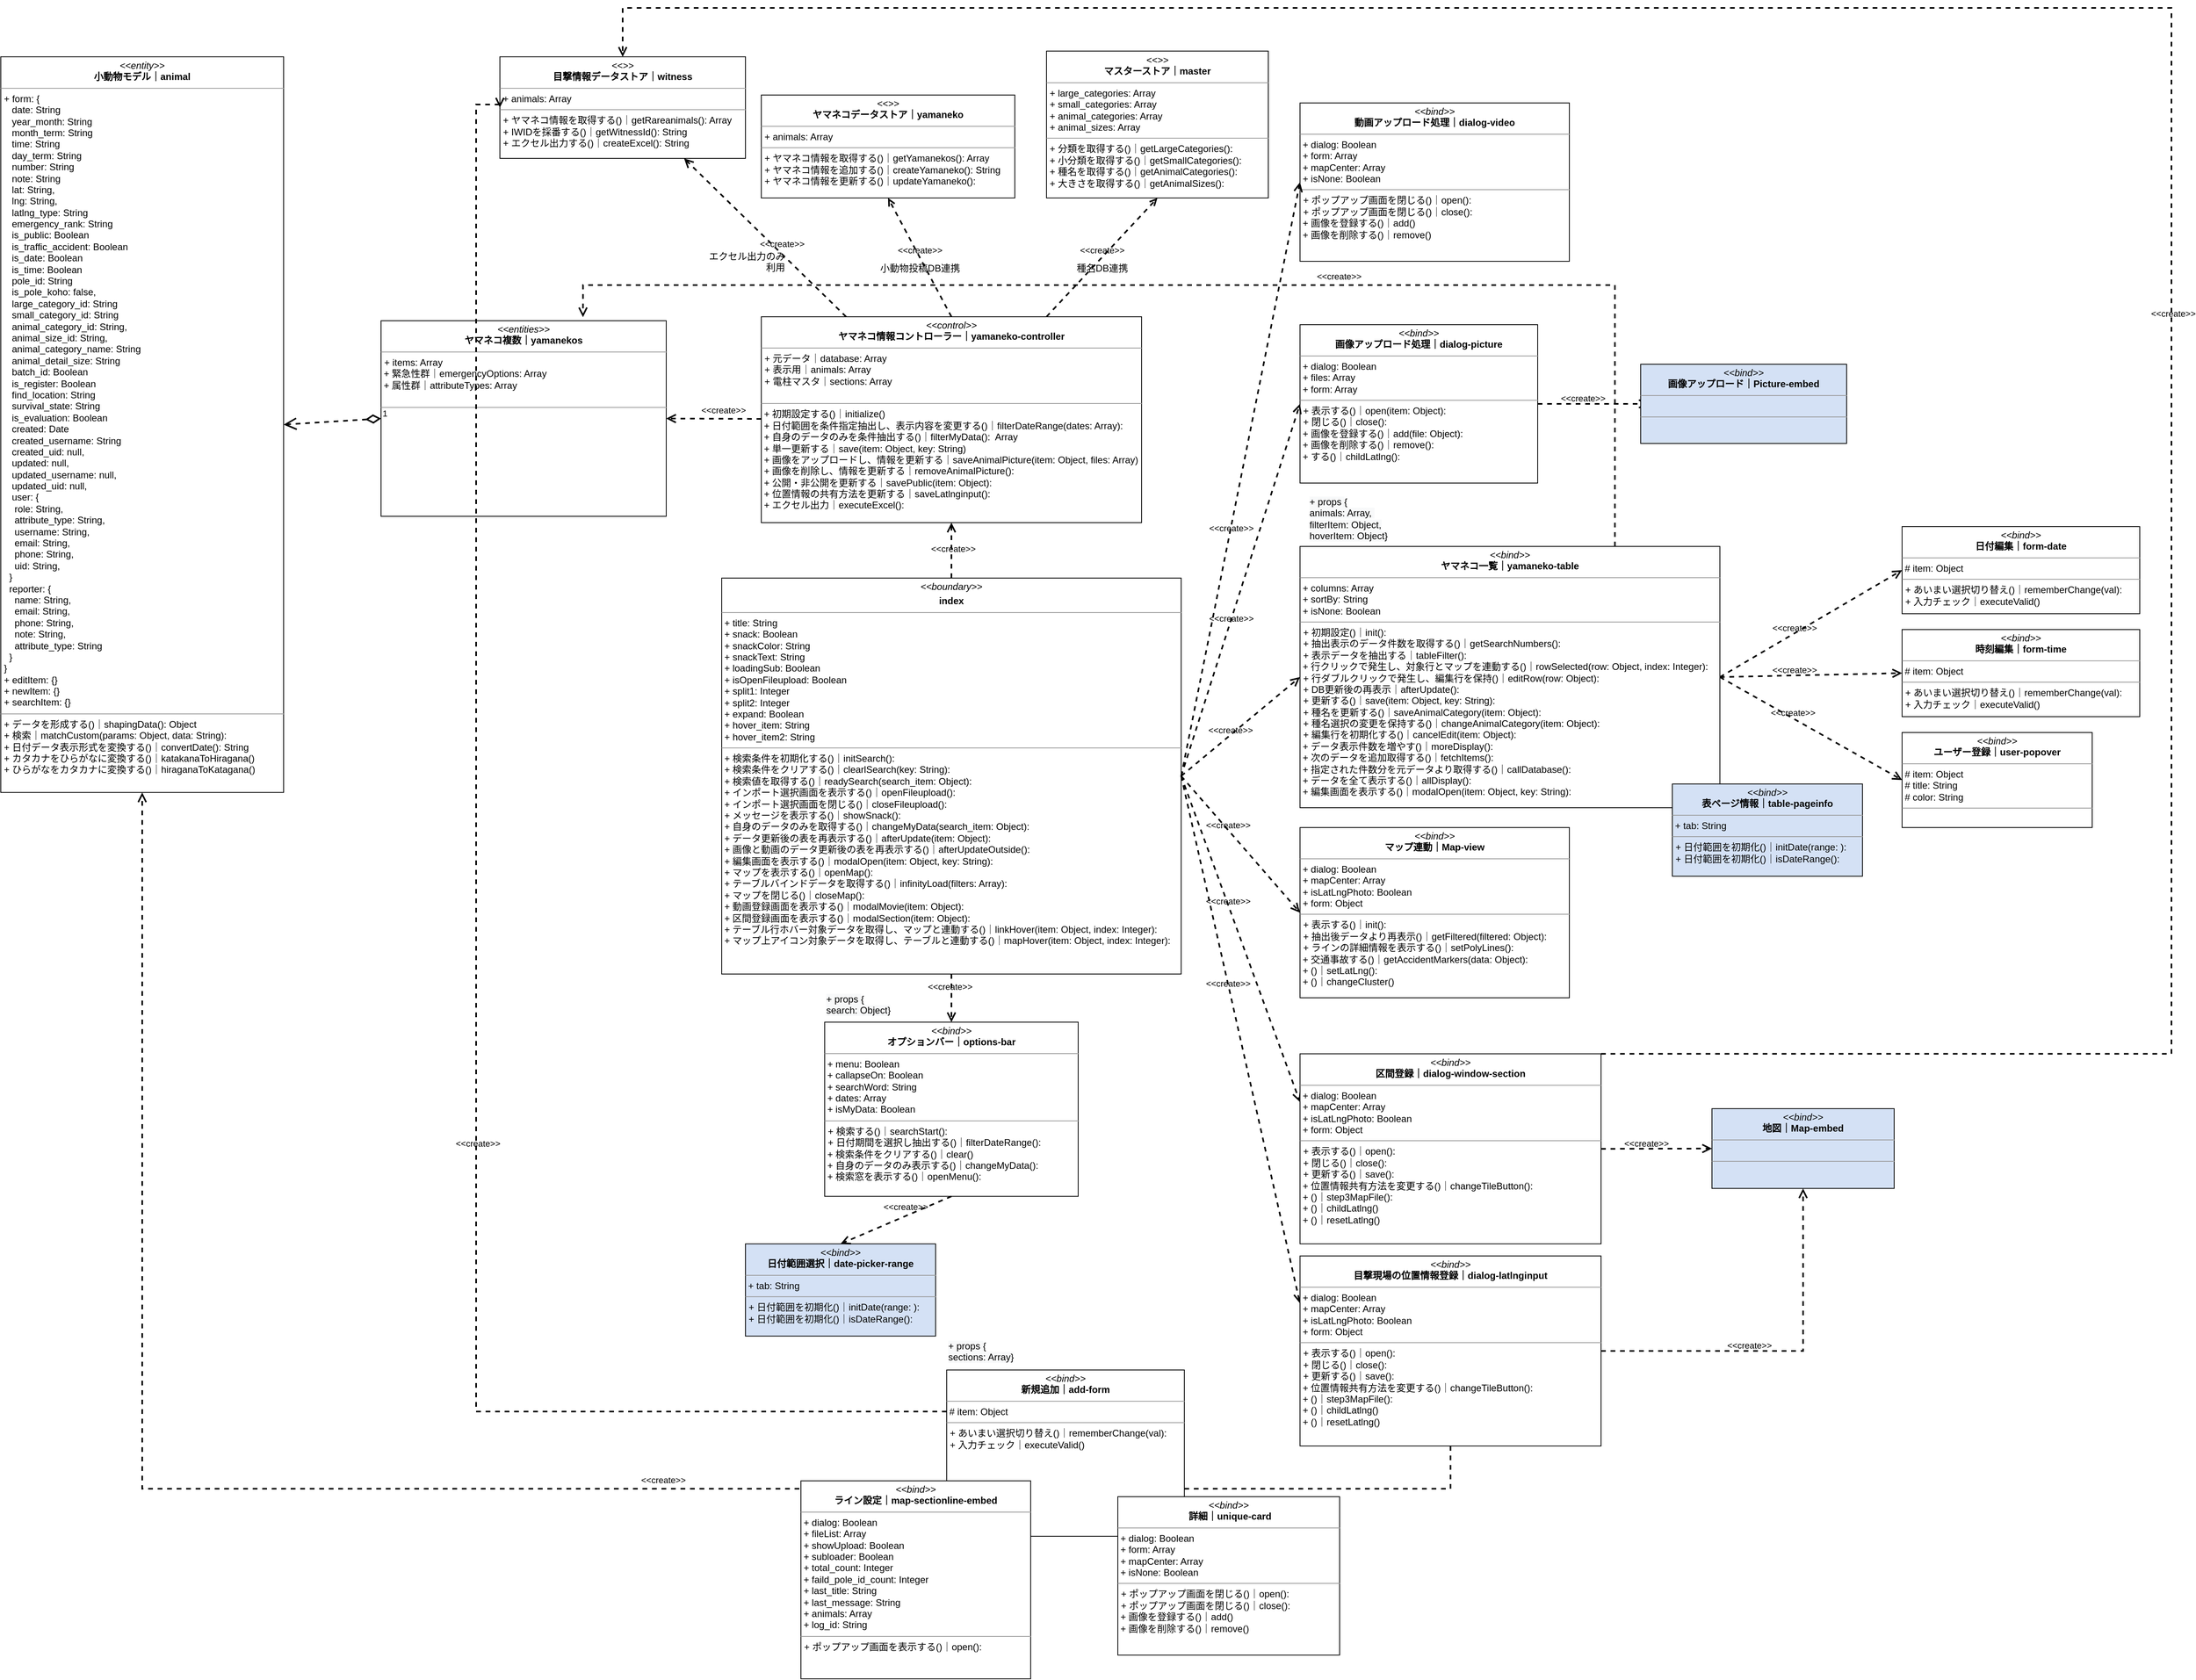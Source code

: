 <mxfile version="20.5.3" type="github">
  <diagram id="sGh4CZPOP6-HCWjMFk3K" name="ページ1">
    <mxGraphModel dx="3133" dy="4121" grid="1" gridSize="10" guides="1" tooltips="1" connect="1" arrows="1" fold="1" page="1" pageScale="1" pageWidth="1654" pageHeight="1169" math="0" shadow="0">
      <root>
        <mxCell id="0" />
        <mxCell id="1" parent="0" />
        <mxCell id="bEE76rGEyNJp1CKL3x8u-1" value="&lt;p style=&quot;margin:0px;margin-top:4px;text-align:center;&quot;&gt;&lt;i&gt;&amp;lt;&amp;lt;control&amp;gt;&amp;gt;&lt;/i&gt;&lt;br&gt;&lt;b&gt;ヤマネコ情報コントローラー｜yamaneko-controller&lt;/b&gt;&lt;/p&gt;&lt;hr size=&quot;1&quot;&gt;&lt;p style=&quot;margin:0px;margin-left:4px;&quot;&gt;+ 元データ｜database: Array&lt;br&gt;&lt;/p&gt;&lt;p style=&quot;margin:0px;margin-left:4px;&quot;&gt;+ 表示用｜animals: Array&lt;br&gt;&lt;/p&gt;&lt;p style=&quot;margin:0px;margin-left:4px;&quot;&gt;+ 電柱マスタ｜sections: Array&lt;/p&gt;&lt;br&gt;&lt;div&gt;&lt;/div&gt;&lt;hr size=&quot;1&quot;&gt;&lt;p style=&quot;margin:0px;margin-left:4px;&quot;&gt;&lt;/p&gt;&amp;nbsp;&lt;span style=&quot;background-color: initial;&quot;&gt;+ 初期設定&lt;/span&gt;する()｜&lt;span style=&quot;background-color: initial;&quot;&gt;initialize()&lt;/span&gt;&lt;span style=&quot;background-color: initial;&quot;&gt;&lt;br&gt;&lt;/span&gt;&amp;nbsp;+ 日付範囲を条件指定抽出し、表示内容を変更する()｜&lt;span style=&quot;background-color: initial;&quot;&gt;filterDateRange(dates: Array):&lt;br&gt;&lt;/span&gt;&amp;nbsp;+ 自身のデータのみを条件抽出する()｜&lt;span style=&quot;background-color: initial;&quot;&gt;filterMyData():&amp;nbsp; Array&lt;/span&gt;&lt;span style=&quot;background-color: initial;&quot;&gt;&lt;br&gt;&lt;/span&gt;&amp;nbsp;+ 単一更新する｜save(item: Object, key: String)&lt;br&gt;&amp;nbsp;+ 画像をアップロードし、情報を更新する｜saveAnimalPicture(item: Object, files: Array)&lt;br&gt;&amp;nbsp;+ 画像を削除し、情報を更新する｜removeAnimalPicture():&amp;nbsp;&lt;br&gt;&amp;nbsp;+ 公開・非公開を更新する｜savePublic(item: Object):&lt;br&gt;&amp;nbsp;+ 位置情報の共有方法を更新する｜saveLatlnginput():&lt;br&gt;&amp;nbsp;+ エクセル出力｜executeExcel():" style="verticalAlign=top;align=left;overflow=fill;fontSize=12;fontFamily=Helvetica;html=1;" vertex="1" parent="1">
          <mxGeometry x="1120" y="-1890" width="480" height="260" as="geometry" />
        </mxCell>
        <mxCell id="bEE76rGEyNJp1CKL3x8u-2" value="&lt;p style=&quot;margin:0px;margin-top:4px;text-align:center;&quot;&gt;&lt;i&gt;&amp;lt;&amp;lt;entity&amp;gt;&amp;gt;&lt;/i&gt;&lt;br&gt;&lt;b&gt;小動物モデル｜animal&lt;/b&gt;&lt;/p&gt;&lt;hr size=&quot;1&quot;&gt;&lt;p style=&quot;margin:0px;margin-left:4px;&quot;&gt;&lt;span style=&quot;background-color: initial;&quot;&gt;+ form: {&amp;nbsp;&lt;/span&gt;&lt;br&gt;&lt;/p&gt;&lt;p style=&quot;margin:0px;margin-left:4px;&quot;&gt;&amp;nbsp; &amp;nbsp;date: String&lt;/p&gt;&lt;p style=&quot;margin:0px;margin-left:4px;&quot;&gt;&amp;nbsp; &amp;nbsp;year_month: String&lt;/p&gt;&lt;p style=&quot;margin:0px;margin-left:4px;&quot;&gt;&amp;nbsp; &amp;nbsp;month_term: String&lt;/p&gt;&lt;p style=&quot;margin:0px;margin-left:4px;&quot;&gt;&amp;nbsp; &amp;nbsp;time: String&lt;/p&gt;&lt;p style=&quot;margin:0px;margin-left:4px;&quot;&gt;&amp;nbsp; &amp;nbsp;day_term: String&lt;/p&gt;&lt;p style=&quot;margin:0px;margin-left:4px;&quot;&gt;&amp;nbsp; &amp;nbsp;number: String&lt;/p&gt;&lt;p style=&quot;margin:0px;margin-left:4px;&quot;&gt;&amp;nbsp; &amp;nbsp;note: String&lt;/p&gt;&lt;p style=&quot;margin:0px;margin-left:4px;&quot;&gt;&amp;nbsp; &amp;nbsp;lat: String,&lt;/p&gt;&lt;p style=&quot;margin:0px;margin-left:4px;&quot;&gt;&amp;nbsp; &amp;nbsp;lng: String,&lt;/p&gt;&lt;p style=&quot;margin:0px;margin-left:4px;&quot;&gt;&amp;nbsp; &amp;nbsp;latlng_type: String&lt;/p&gt;&lt;p style=&quot;margin:0px;margin-left:4px;&quot;&gt;&amp;nbsp; &amp;nbsp;emergency_rank: String&lt;/p&gt;&lt;p style=&quot;margin:0px;margin-left:4px;&quot;&gt;&amp;nbsp; &amp;nbsp;is_public: Boolean&lt;/p&gt;&lt;p style=&quot;margin:0px;margin-left:4px;&quot;&gt;&amp;nbsp; &amp;nbsp;is_traffic_accident: Boolean&lt;/p&gt;&lt;p style=&quot;margin:0px;margin-left:4px;&quot;&gt;&lt;span style=&quot;background-color: initial;&quot;&gt;&amp;nbsp; &amp;nbsp;is_date: Boolean&lt;/span&gt;&lt;br&gt;&lt;/p&gt;&lt;p style=&quot;margin:0px;margin-left:4px;&quot;&gt;&amp;nbsp; &amp;nbsp;is_time: Boolean&lt;/p&gt;&lt;p style=&quot;margin:0px;margin-left:4px;&quot;&gt;&amp;nbsp; &amp;nbsp;pole_id: String&lt;/p&gt;&lt;p style=&quot;margin:0px;margin-left:4px;&quot;&gt;&amp;nbsp; &amp;nbsp;is_pole_koho: false,&lt;/p&gt;&lt;p style=&quot;margin:0px;margin-left:4px;&quot;&gt;&amp;nbsp; &amp;nbsp;large_category_id: String&lt;/p&gt;&lt;p style=&quot;margin:0px;margin-left:4px;&quot;&gt;&amp;nbsp; &amp;nbsp;small_category_id: String&lt;/p&gt;&lt;p style=&quot;margin:0px;margin-left:4px;&quot;&gt;&amp;nbsp; &amp;nbsp;animal_category_id: String,&lt;/p&gt;&lt;p style=&quot;margin:0px;margin-left:4px;&quot;&gt;&amp;nbsp; &amp;nbsp;animal_size_id: String,&lt;/p&gt;&lt;p style=&quot;margin:0px;margin-left:4px;&quot;&gt;&amp;nbsp; &amp;nbsp;animal_category_name: String&lt;/p&gt;&lt;p style=&quot;margin:0px;margin-left:4px;&quot;&gt;&amp;nbsp; &amp;nbsp;animal_detail_size: String&lt;/p&gt;&lt;p style=&quot;margin:0px;margin-left:4px;&quot;&gt;&amp;nbsp; &amp;nbsp;batch_id: Boolean&lt;/p&gt;&lt;p style=&quot;margin:0px;margin-left:4px;&quot;&gt;&amp;nbsp; &amp;nbsp;is_register: Boolean&lt;br&gt;&lt;/p&gt;&lt;p style=&quot;margin:0px;margin-left:4px;&quot;&gt;&amp;nbsp; &amp;nbsp;find_location: String&lt;/p&gt;&lt;p style=&quot;margin:0px;margin-left:4px;&quot;&gt;&amp;nbsp; &amp;nbsp;survival_state: String&lt;/p&gt;&lt;p style=&quot;margin:0px;margin-left:4px;&quot;&gt;&amp;nbsp; &amp;nbsp;is_evaluation: Boolean&lt;/p&gt;&lt;p style=&quot;margin:0px;margin-left:4px;&quot;&gt;&amp;nbsp; &amp;nbsp;created: Date&lt;/p&gt;&lt;p style=&quot;margin:0px;margin-left:4px;&quot;&gt;&amp;nbsp; &amp;nbsp;created_username: String&lt;/p&gt;&lt;p style=&quot;margin:0px;margin-left:4px;&quot;&gt;&amp;nbsp; &amp;nbsp;created_uid: null,&lt;/p&gt;&lt;p style=&quot;margin:0px;margin-left:4px;&quot;&gt;&amp;nbsp; &amp;nbsp;updated: null,&lt;/p&gt;&lt;p style=&quot;margin:0px;margin-left:4px;&quot;&gt;&amp;nbsp; &amp;nbsp;updated_username: null,&lt;/p&gt;&lt;p style=&quot;margin:0px;margin-left:4px;&quot;&gt;&amp;nbsp; &amp;nbsp;updated_uid: null,&lt;/p&gt;&lt;p style=&quot;margin:0px;margin-left:4px;&quot;&gt;&amp;nbsp; &amp;nbsp;user: {&lt;/p&gt;&lt;p style=&quot;margin:0px;margin-left:4px;&quot;&gt;&amp;nbsp; &amp;nbsp; role: String,&lt;/p&gt;&lt;p style=&quot;margin:0px;margin-left:4px;&quot;&gt;&amp;nbsp; &amp;nbsp; attribute_type: String,&lt;/p&gt;&lt;p style=&quot;margin:0px;margin-left:4px;&quot;&gt;&amp;nbsp; &amp;nbsp; username: String,&lt;/p&gt;&lt;p style=&quot;margin:0px;margin-left:4px;&quot;&gt;&amp;nbsp; &amp;nbsp; email: String,&lt;/p&gt;&lt;p style=&quot;margin:0px;margin-left:4px;&quot;&gt;&amp;nbsp; &amp;nbsp; phone: String,&lt;/p&gt;&lt;p style=&quot;margin:0px;margin-left:4px;&quot;&gt;&amp;nbsp; &amp;nbsp; uid: String,&lt;/p&gt;&lt;p style=&quot;margin:0px;margin-left:4px;&quot;&gt;&amp;nbsp; }&lt;/p&gt;&lt;p style=&quot;margin:0px;margin-left:4px;&quot;&gt;&amp;nbsp; reporter: {&lt;/p&gt;&lt;p style=&quot;margin:0px;margin-left:4px;&quot;&gt;&amp;nbsp; &amp;nbsp; name: String,&lt;/p&gt;&lt;p style=&quot;margin:0px;margin-left:4px;&quot;&gt;&amp;nbsp; &amp;nbsp; email: String,&lt;/p&gt;&lt;p style=&quot;margin:0px;margin-left:4px;&quot;&gt;&amp;nbsp; &amp;nbsp; phone: String,&lt;/p&gt;&lt;p style=&quot;margin:0px;margin-left:4px;&quot;&gt;&amp;nbsp; &amp;nbsp; note: String,&lt;/p&gt;&lt;p style=&quot;margin:0px;margin-left:4px;&quot;&gt;&amp;nbsp; &amp;nbsp; attribute_type: String&lt;/p&gt;&lt;p style=&quot;margin:0px;margin-left:4px;&quot;&gt;&amp;nbsp; }&lt;/p&gt;&lt;p style=&quot;margin:0px;margin-left:4px;&quot;&gt;}&lt;/p&gt;&lt;p style=&quot;margin:0px;margin-left:4px;&quot;&gt;+&amp;nbsp;editItem: {}&lt;br&gt;&lt;/p&gt;&lt;p style=&quot;margin: 0px 0px 0px 4px;&quot;&gt;&lt;span style=&quot;background-color: initial;&quot;&gt;+&amp;nbsp;newItem: {}&lt;/span&gt;&lt;br&gt;&lt;/p&gt;&lt;p style=&quot;margin: 0px 0px 0px 4px;&quot;&gt;+&amp;nbsp;searchItem: {}&lt;span style=&quot;background-color: initial;&quot;&gt;&lt;br&gt;&lt;/span&gt;&lt;/p&gt;&lt;hr size=&quot;1&quot;&gt;&lt;p style=&quot;margin: 0px 0px 0px 4px;&quot;&gt;+ データを形成する()｜shapingData(): Object&lt;br&gt;&lt;/p&gt;&lt;p style=&quot;margin: 0px 0px 0px 4px;&quot;&gt;+ 検索｜matchCustom(params: Object, data: String):&amp;nbsp;&lt;/p&gt;&lt;p style=&quot;margin: 0px 0px 0px 4px;&quot;&gt;+ 日付データ表示形式を変換する()｜convertDate(): String&lt;br&gt;&lt;/p&gt;&lt;p style=&quot;margin: 0px 0px 0px 4px;&quot;&gt;+ カタカナをひらがなに変換する()｜katakanaToHiragana()&lt;/p&gt;&lt;p style=&quot;margin: 0px 0px 0px 4px;&quot;&gt;+ ひらがなをカタカナ&lt;span style=&quot;background-color: initial;&quot;&gt;に変換する()｜hiraganaToKatagana()&lt;/span&gt;&lt;/p&gt;" style="verticalAlign=top;align=left;overflow=fill;fontSize=12;fontFamily=Helvetica;html=1;" vertex="1" parent="1">
          <mxGeometry x="160" y="-2218.31" width="357" height="929" as="geometry" />
        </mxCell>
        <mxCell id="bEE76rGEyNJp1CKL3x8u-3" value="&lt;p style=&quot;margin:0px;margin-top:4px;text-align:center;&quot;&gt;&lt;i&gt;&amp;lt;&amp;lt;boundary&amp;gt;&amp;gt;&lt;/i&gt;&lt;b&gt;&lt;br&gt;&lt;/b&gt;&lt;/p&gt;&lt;p style=&quot;margin:0px;margin-top:4px;text-align:center;&quot;&gt;&lt;b&gt;index&lt;/b&gt;&lt;/p&gt;&lt;hr size=&quot;1&quot;&gt;&lt;div&gt;&lt;span style=&quot;background-color: initial;&quot;&gt;&amp;nbsp;+&lt;/span&gt;&lt;span style=&quot;background-color: initial;&quot;&gt;&amp;nbsp;&lt;/span&gt;&lt;span style=&quot;background-color: initial;&quot;&gt;title: String&lt;/span&gt;&lt;br&gt;&lt;/div&gt;&lt;div&gt;&lt;div&gt;&lt;span style=&quot;background-color: initial;&quot;&gt;&amp;nbsp;+&lt;/span&gt;&lt;span style=&quot;background-color: initial;&quot;&gt;&amp;nbsp;&lt;/span&gt;snack: Boolean&lt;/div&gt;&lt;div&gt;&lt;span style=&quot;background-color: initial;&quot;&gt;&amp;nbsp;+&lt;/span&gt;&lt;span style=&quot;background-color: initial;&quot;&gt;&amp;nbsp;&lt;/span&gt;snackColor: String&lt;/div&gt;&lt;div&gt;&lt;span style=&quot;background-color: initial;&quot;&gt;&amp;nbsp;+&lt;/span&gt;&lt;span style=&quot;background-color: initial;&quot;&gt;&amp;nbsp;&lt;/span&gt;snackText:&amp;nbsp;&lt;span style=&quot;background-color: initial;&quot;&gt;String&lt;/span&gt;&lt;/div&gt;&lt;div&gt;&lt;span style=&quot;background-color: initial;&quot;&gt;&amp;nbsp;+&lt;/span&gt;&lt;span style=&quot;background-color: initial;&quot;&gt;&amp;nbsp;&lt;/span&gt;loadingSub: Boolean&lt;/div&gt;&lt;div&gt;&lt;span style=&quot;background-color: initial;&quot;&gt;&amp;nbsp;+&lt;/span&gt;&lt;span style=&quot;background-color: initial;&quot;&gt;&amp;nbsp;&lt;/span&gt;isOpenFileupload:&amp;nbsp;&lt;span style=&quot;background-color: initial;&quot;&gt;Boolean&lt;/span&gt;&lt;/div&gt;&lt;/div&gt;&lt;div&gt;&lt;span style=&quot;background-color: initial;&quot;&gt;&amp;nbsp;+&lt;/span&gt;&lt;span style=&quot;background-color: initial;&quot;&gt;&amp;nbsp;&lt;/span&gt;split1:&amp;nbsp;&lt;span style=&quot;background-color: initial;&quot;&gt;Integer&lt;/span&gt;&lt;span style=&quot;background-color: initial;&quot;&gt;&lt;br&gt;&lt;/span&gt;&lt;/div&gt;&lt;div&gt;&lt;span style=&quot;background-color: initial;&quot;&gt;&amp;nbsp;+&lt;/span&gt;&lt;span style=&quot;background-color: initial;&quot;&gt;&amp;nbsp;&lt;/span&gt;split2:&amp;nbsp;&lt;span style=&quot;background-color: initial;&quot;&gt;Integer&lt;/span&gt;&lt;span style=&quot;background-color: initial;&quot;&gt;&lt;br&gt;&lt;/span&gt;&lt;/div&gt;&lt;div&gt;&lt;span style=&quot;background-color: initial;&quot;&gt;&amp;nbsp;+&lt;/span&gt;&lt;span style=&quot;background-color: initial;&quot;&gt;&amp;nbsp;&lt;/span&gt;expand:&amp;nbsp;&lt;span style=&quot;background-color: initial;&quot;&gt;Boolean&lt;/span&gt;&lt;/div&gt;&lt;div&gt;&lt;span style=&quot;background-color: initial;&quot;&gt;&amp;nbsp;+&lt;/span&gt;&lt;span style=&quot;background-color: initial;&quot;&gt;&amp;nbsp;&lt;/span&gt;hover_item:&amp;nbsp;&lt;span style=&quot;background-color: initial;&quot;&gt;String&lt;/span&gt;&lt;/div&gt;&lt;span style=&quot;background-color: initial;&quot;&gt;&amp;nbsp;+&lt;/span&gt;&lt;span style=&quot;background-color: initial;&quot;&gt;&amp;nbsp;&lt;/span&gt;hover_item2:&amp;nbsp;&lt;span style=&quot;background-color: initial;&quot;&gt;String&lt;/span&gt;&lt;hr size=&quot;1&quot;&gt;&lt;p style=&quot;margin:0px;margin-left:4px;&quot;&gt;&lt;/p&gt;&amp;nbsp;+ 検索条件を初期化する()｜initSearch():&amp;nbsp;&lt;br&gt;&amp;nbsp;+ 検索条件をクリアする()｜clearlSearch(key: String):&amp;nbsp;&lt;br&gt;&amp;nbsp;+ 検索値を取得する()｜readySearch(search_item: Object):&amp;nbsp;&lt;br&gt;&amp;nbsp;+ インポート選択画面を表示する()｜openFileupload():&amp;nbsp;&lt;br&gt;&amp;nbsp;+ インポート選択画面を閉じる()｜closeFileupload():&amp;nbsp;&lt;br&gt;&amp;nbsp;+ メッセージを表示する()｜showSnack():&amp;nbsp;&lt;br&gt;&amp;nbsp;+ 自身のデータのみを取得する()｜changeMyData(search_item: Object):&amp;nbsp;&lt;br&gt;&amp;nbsp;+ データ更新後の表を再表示する()｜afterUpdate(item: Object):&lt;br&gt;&amp;nbsp;+ 画像と動画のデータ更新後の表を再表示する()｜afterUpdateOutside():&amp;nbsp;&lt;br&gt;&amp;nbsp;+ 編集画面を表示する()｜modalOpen(item: Object, key: String):&lt;br&gt;&amp;nbsp;+ マップを表示する()｜openMap():&lt;br&gt;&amp;nbsp;+ テーブルバインドデータを取得する()｜infinityLoad(filters: Array):&lt;br&gt;&amp;nbsp;+ マップを閉じる()｜closeMap():&lt;br&gt;&amp;nbsp;+ 動画登録画面を表示する()｜modalMovie(item: Object):&lt;br&gt;&amp;nbsp;+ 区間登録画面を表示する()｜modalSection(item: Object):&lt;br&gt;&amp;nbsp;+ テーブル行ホバー対象データを取得し、マップと連動する()｜linkHover(item: Object, index: Integer):&lt;br&gt;&amp;nbsp;+ マップ上アイコン対象データを取得し、テーブルと連動する()｜mapHover(item: Object, index: Integer):" style="verticalAlign=top;align=left;overflow=fill;fontSize=12;fontFamily=Helvetica;html=1;" vertex="1" parent="1">
          <mxGeometry x="1070" y="-1560" width="580" height="500" as="geometry" />
        </mxCell>
        <mxCell id="bEE76rGEyNJp1CKL3x8u-4" value="&amp;lt;&amp;lt;create&amp;gt;&amp;gt;" style="endArrow=open;startArrow=none;endFill=0;startFill=0;endSize=8;html=1;verticalAlign=bottom;dashed=1;labelBackgroundColor=none;rounded=0;fontColor=#000000;sourcePerimeterSpacing=0;targetPerimeterSpacing=0;strokeWidth=2;jumpSize=6;entryX=1;entryY=0.5;entryDx=0;entryDy=0;" edge="1" parent="1" source="bEE76rGEyNJp1CKL3x8u-1" target="bEE76rGEyNJp1CKL3x8u-5">
          <mxGeometry x="-0.189" y="-2" width="160" relative="1" as="geometry">
            <mxPoint x="-70" y="-1305.5" as="sourcePoint" />
            <mxPoint x="-140" y="-1305.5" as="targetPoint" />
            <mxPoint as="offset" />
          </mxGeometry>
        </mxCell>
        <mxCell id="bEE76rGEyNJp1CKL3x8u-5" value="&lt;p style=&quot;margin:0px;margin-top:4px;text-align:center;&quot;&gt;&lt;i&gt;&amp;lt;&amp;lt;entities&amp;gt;&amp;gt;&lt;/i&gt;&lt;br&gt;&lt;b&gt;ヤマネコ複数｜yamaneko&lt;/b&gt;&lt;b&gt;s&lt;/b&gt;&lt;br&gt;&lt;/p&gt;&lt;hr size=&quot;1&quot;&gt;&lt;p style=&quot;margin:0px;margin-left:4px;&quot;&gt;+ items: Array&lt;/p&gt;&lt;div style=&quot;&quot;&gt;&lt;div&gt;&amp;nbsp;+ 緊急性群｜emergencyOptions: Array&lt;/div&gt;&lt;div&gt;&amp;nbsp;+ 属性群｜attributeTypes: Array&lt;br&gt;&lt;/div&gt;&lt;div&gt;&lt;p style=&quot;margin: 0px 0px 0px 4px;&quot;&gt;&lt;br&gt;&lt;/p&gt;&lt;/div&gt;&lt;/div&gt;&lt;hr size=&quot;1&quot;&gt;&lt;p style=&quot;margin:0px;margin-left:4px;&quot;&gt;&lt;br&gt;&lt;/p&gt;" style="verticalAlign=top;align=left;overflow=fill;fontSize=12;fontFamily=Helvetica;html=1;fontColor=#000000;" vertex="1" parent="1">
          <mxGeometry x="640" y="-1885" width="360" height="247" as="geometry" />
        </mxCell>
        <mxCell id="bEE76rGEyNJp1CKL3x8u-6" value="&lt;p style=&quot;margin:0px;margin-top:4px;text-align:center;&quot;&gt;&lt;i&gt;&amp;lt;&amp;lt;bind&amp;gt;&amp;gt;&lt;/i&gt;&lt;br&gt;&lt;b&gt;ヤマネコ一覧｜yamaneko-table&lt;/b&gt;&lt;/p&gt;&lt;hr size=&quot;1&quot;&gt;&lt;div&gt;&lt;span style=&quot;background-color: initial;&quot;&gt;&amp;nbsp;+ columns: Array&lt;/span&gt;&lt;br&gt;&lt;/div&gt;&lt;div&gt;&amp;nbsp;+ sortBy: String&lt;/div&gt;&lt;div&gt;&lt;span style=&quot;background-color: initial;&quot;&gt;&amp;nbsp;+ isNone: Boolean&lt;/span&gt;&lt;/div&gt;&lt;hr size=&quot;1&quot;&gt;&lt;p style=&quot;margin:0px;margin-left:4px;&quot;&gt;&lt;span style=&quot;background-color: initial;&quot;&gt;+ 初期設定()｜init():&amp;nbsp;&lt;/span&gt;&lt;/p&gt;&lt;p style=&quot;margin:0px;margin-left:4px;&quot;&gt;+ 抽出表示のデータ件数を取得する()｜getSearchNumbers():&lt;span style=&quot;background-color: initial;&quot;&gt;&lt;br&gt;&lt;/span&gt;&lt;/p&gt;&lt;p style=&quot;margin:0px;margin-left:4px;&quot;&gt;&lt;span style=&quot;background-color: initial;&quot;&gt;+ 表示データを抽出する｜tableFilter():&lt;/span&gt;&lt;/p&gt;&amp;nbsp;+ 行クリックで発生し、対象行とマップを連動する()｜rowSelected(row: Object, index: Integer):&lt;br&gt;&lt;p style=&quot;margin:0px;margin-left:4px;&quot;&gt;+ 行ダブルクリックで発生し、編集行を保持()｜editRow(row: Object):&lt;/p&gt;&lt;p style=&quot;margin:0px;margin-left:4px;&quot;&gt;+ DB更新後の再表示｜afterUpdate():&lt;br&gt;+ 更新する()｜save(item: Object, key: String):&amp;nbsp;&lt;/p&gt;&lt;p style=&quot;margin:0px;margin-left:4px;&quot;&gt;+ 種名を更新する()｜saveAnimalCategory(item: Object):&amp;nbsp;&lt;br&gt;&lt;/p&gt;&lt;p style=&quot;margin:0px;margin-left:4px;&quot;&gt;+ 種名選択の変更を保持する()｜changeAnimalCategory(item: Object):&amp;nbsp;&lt;br&gt;&lt;/p&gt;&lt;p style=&quot;margin:0px;margin-left:4px;&quot;&gt;&lt;span style=&quot;background-color: initial;&quot;&gt;+ 編集行を初期化する()｜cancelEdit(item: Object):&lt;/span&gt;&lt;/p&gt;&amp;nbsp;+ データ表示件数を増やす()｜moreDisplay():&lt;br&gt;&amp;nbsp;+ 次のデータを追加取得する()｜fetchItems():&amp;nbsp;&lt;br&gt;&amp;nbsp;+ 指定された件数分を元データより取得する()｜callDatabase():&lt;br&gt;&amp;nbsp;+ データを全て表示する()｜allDisplay():&amp;nbsp;&lt;br&gt;&amp;nbsp;+ 編集画面を表示する()｜modalOpen(item: Object, key: String):" style="verticalAlign=top;align=left;overflow=fill;fontSize=12;fontFamily=Helvetica;html=1;" vertex="1" parent="1">
          <mxGeometry x="1800" y="-1600" width="530" height="330" as="geometry" />
        </mxCell>
        <mxCell id="bEE76rGEyNJp1CKL3x8u-7" value="&lt;p style=&quot;margin:0px;margin-top:4px;text-align:center;&quot;&gt;&lt;i&gt;&amp;lt;&amp;lt;bind&amp;gt;&amp;gt;&lt;/i&gt;&lt;br&gt;&lt;b&gt;オプションバー｜options-bar&lt;/b&gt;&lt;/p&gt;&lt;hr size=&quot;1&quot;&gt;&lt;div&gt;&amp;nbsp;+ menu: Boolean&lt;span style=&quot;background-color: initial;&quot;&gt;&lt;br&gt;&lt;/span&gt;&lt;/div&gt;&lt;div&gt;&lt;span style=&quot;background-color: initial;&quot;&gt;&amp;nbsp;+ callapseOn: Boolean&lt;/span&gt;&lt;/div&gt;&lt;div&gt;&lt;span style=&quot;background-color: initial;&quot;&gt;&amp;nbsp;+ searchWord: String&lt;/span&gt;&lt;/div&gt;&lt;div&gt;&lt;span style=&quot;background-color: initial;&quot;&gt;&amp;nbsp;+ dates: Array&lt;/span&gt;&lt;/div&gt;&lt;div&gt;&amp;nbsp;+ isMyData: Boolean&lt;span style=&quot;background-color: initial;&quot;&gt;&lt;br&gt;&lt;/span&gt;&lt;/div&gt;&lt;hr size=&quot;1&quot;&gt;&lt;p style=&quot;margin:0px;margin-left:4px;&quot;&gt;&lt;span style=&quot;background-color: initial;&quot;&gt;+ 検索する()｜searchStart():&amp;nbsp;&lt;/span&gt;&lt;/p&gt;&lt;p style=&quot;margin:0px;margin-left:4px;&quot;&gt;+ 日付期間を選択し抽出する()｜filterDateRange():&amp;nbsp;&lt;br&gt;&lt;/p&gt;&amp;nbsp;+ 検索条件をクリアする()｜clear()&lt;br&gt;&amp;nbsp;+ 自身のデータのみ表示する()｜changeMyData():&lt;br&gt;&amp;nbsp;+ 検索窓を表示する()｜openMenu():&lt;span style=&quot;background-color: initial;&quot;&gt;&lt;br&gt;&lt;/span&gt;" style="verticalAlign=top;align=left;overflow=fill;fontSize=12;fontFamily=Helvetica;html=1;" vertex="1" parent="1">
          <mxGeometry x="1200" y="-999.25" width="320" height="220" as="geometry" />
        </mxCell>
        <mxCell id="bEE76rGEyNJp1CKL3x8u-9" value="&amp;lt;&amp;lt;create&amp;gt;&amp;gt;" style="endArrow=open;startArrow=none;endFill=0;startFill=0;endSize=8;html=1;verticalAlign=bottom;dashed=1;labelBackgroundColor=none;rounded=0;fontColor=#000000;targetPerimeterSpacing=0;strokeWidth=2;jumpSize=6;exitX=0.5;exitY=1;exitDx=0;exitDy=0;edgeStyle=orthogonalEdgeStyle;entryX=0.5;entryY=1;entryDx=0;entryDy=0;" edge="1" parent="1" source="bEE76rGEyNJp1CKL3x8u-38" target="bEE76rGEyNJp1CKL3x8u-2">
          <mxGeometry x="-0.189" y="-2" width="160" relative="1" as="geometry">
            <mxPoint x="2720" y="-1725" as="sourcePoint" />
            <mxPoint x="1080" y="-1195.21" as="targetPoint" />
            <mxPoint as="offset" />
            <Array as="points">
              <mxPoint x="1990" y="-410" />
              <mxPoint x="339" y="-410" />
            </Array>
          </mxGeometry>
        </mxCell>
        <mxCell id="bEE76rGEyNJp1CKL3x8u-11" value="&lt;p style=&quot;margin:0px;margin-top:4px;text-align:center;&quot;&gt;&lt;i&gt;&amp;lt;&amp;lt;bind&amp;gt;&amp;gt;&lt;/i&gt;&lt;br&gt;&lt;b&gt;地図｜Map-embed&lt;/b&gt;&lt;/p&gt;&lt;hr size=&quot;1&quot;&gt;&lt;div&gt;&lt;br&gt;&lt;/div&gt;&lt;hr size=&quot;1&quot;&gt;&lt;p style=&quot;margin:0px;margin-left:4px;&quot;&gt;&lt;br&gt;&lt;/p&gt;" style="verticalAlign=top;align=left;overflow=fill;fontSize=12;fontFamily=Helvetica;html=1;fillColor=#D4E1F5;" vertex="1" parent="1">
          <mxGeometry x="2320" y="-890" width="230" height="100.75" as="geometry" />
        </mxCell>
        <mxCell id="bEE76rGEyNJp1CKL3x8u-13" value="&lt;p style=&quot;margin:0px;margin-top:4px;text-align:center;&quot;&gt;&lt;i&gt;&amp;lt;&amp;lt;bind&amp;gt;&amp;gt;&lt;/i&gt;&lt;br&gt;&lt;b&gt;日付編集｜form-date&lt;/b&gt;&lt;/p&gt;&lt;hr size=&quot;1&quot;&gt;&lt;div&gt;&lt;span style=&quot;background-color: initial;&quot;&gt;&amp;nbsp;# item: Object&lt;/span&gt;&lt;/div&gt;&lt;hr size=&quot;1&quot;&gt;&lt;p style=&quot;margin:0px;margin-left:4px;&quot;&gt;&lt;span style=&quot;background-color: initial;&quot;&gt;+ あいまい選択切り替え()｜rememberChange(val):&amp;nbsp;&lt;/span&gt;&lt;/p&gt;&lt;p style=&quot;margin:0px;margin-left:4px;&quot;&gt;&lt;span style=&quot;background-color: initial;&quot;&gt;+ 入力チェック｜executeValid()&lt;br&gt;&lt;/span&gt;&lt;/p&gt;&lt;p style=&quot;margin:0px;margin-left:4px;&quot;&gt;&lt;br&gt;&lt;/p&gt;" style="verticalAlign=top;align=left;overflow=fill;fontSize=12;fontFamily=Helvetica;html=1;" vertex="1" parent="1">
          <mxGeometry x="2560" y="-1625" width="300" height="110" as="geometry" />
        </mxCell>
        <mxCell id="bEE76rGEyNJp1CKL3x8u-14" value="&lt;p style=&quot;margin:0px;margin-top:4px;text-align:center;&quot;&gt;&lt;i&gt;&amp;lt;&amp;lt;bind&amp;gt;&amp;gt;&lt;/i&gt;&lt;br&gt;&lt;b&gt;時刻編集｜form-time&lt;/b&gt;&lt;/p&gt;&lt;hr size=&quot;1&quot;&gt;&lt;div&gt;&lt;span style=&quot;background-color: initial;&quot;&gt;&amp;nbsp;# item: Object&lt;/span&gt;&lt;/div&gt;&lt;hr size=&quot;1&quot;&gt;&lt;p style=&quot;margin:0px;margin-left:4px;&quot;&gt;&lt;span style=&quot;background-color: initial;&quot;&gt;+ あいまい選択切り替え()｜rememberChange(val):&amp;nbsp;&lt;/span&gt;&lt;/p&gt;&lt;p style=&quot;margin:0px;margin-left:4px;&quot;&gt;+ 入力チェック｜executeValid()&lt;br&gt;&lt;/p&gt;" style="verticalAlign=top;align=left;overflow=fill;fontSize=12;fontFamily=Helvetica;html=1;" vertex="1" parent="1">
          <mxGeometry x="2560" y="-1495" width="300" height="110" as="geometry" />
        </mxCell>
        <mxCell id="bEE76rGEyNJp1CKL3x8u-15" value="&amp;lt;&amp;lt;create&amp;gt;&amp;gt;" style="endArrow=open;startArrow=none;endFill=0;startFill=0;endSize=8;html=1;verticalAlign=bottom;dashed=1;labelBackgroundColor=none;rounded=0;fontColor=#000000;sourcePerimeterSpacing=0;targetPerimeterSpacing=0;strokeWidth=2;jumpSize=6;entryX=0;entryY=0.5;entryDx=0;entryDy=0;exitX=1;exitY=0.5;exitDx=0;exitDy=0;" edge="1" parent="1" source="bEE76rGEyNJp1CKL3x8u-6" target="bEE76rGEyNJp1CKL3x8u-13">
          <mxGeometry x="-0.189" y="-2" width="160" relative="1" as="geometry">
            <mxPoint x="2150.0" y="-1190" as="sourcePoint" />
            <mxPoint x="2310.0" y="-1190" as="targetPoint" />
            <mxPoint as="offset" />
          </mxGeometry>
        </mxCell>
        <mxCell id="bEE76rGEyNJp1CKL3x8u-16" value="&amp;lt;&amp;lt;create&amp;gt;&amp;gt;" style="endArrow=open;startArrow=none;endFill=0;startFill=0;endSize=8;html=1;verticalAlign=bottom;dashed=1;labelBackgroundColor=none;rounded=0;fontColor=#000000;sourcePerimeterSpacing=0;targetPerimeterSpacing=0;strokeWidth=2;jumpSize=6;entryX=0;entryY=0.5;entryDx=0;entryDy=0;exitX=1;exitY=0.5;exitDx=0;exitDy=0;" edge="1" parent="1" source="bEE76rGEyNJp1CKL3x8u-6" target="bEE76rGEyNJp1CKL3x8u-14">
          <mxGeometry x="-0.189" y="-2" width="160" relative="1" as="geometry">
            <mxPoint x="2140" y="-970" as="sourcePoint" />
            <mxPoint x="2311" y="-1015" as="targetPoint" />
            <mxPoint as="offset" />
          </mxGeometry>
        </mxCell>
        <mxCell id="bEE76rGEyNJp1CKL3x8u-18" value="&amp;lt;&amp;lt;create&amp;gt;&amp;gt;" style="endArrow=open;startArrow=none;endFill=0;startFill=0;endSize=8;html=1;verticalAlign=bottom;dashed=1;labelBackgroundColor=none;rounded=0;fontColor=#000000;sourcePerimeterSpacing=0;targetPerimeterSpacing=0;strokeWidth=2;jumpSize=6;exitX=0.5;exitY=0;exitDx=0;exitDy=0;" edge="1" parent="1" source="bEE76rGEyNJp1CKL3x8u-3" target="bEE76rGEyNJp1CKL3x8u-1">
          <mxGeometry x="-0.189" y="-2" width="160" relative="1" as="geometry">
            <mxPoint x="1130" y="-1721.297" as="sourcePoint" />
            <mxPoint x="1010" y="-1721.005" as="targetPoint" />
            <mxPoint as="offset" />
          </mxGeometry>
        </mxCell>
        <mxCell id="bEE76rGEyNJp1CKL3x8u-19" value="&lt;p style=&quot;margin:0px;margin-top:4px;text-align:center;&quot;&gt;&lt;i&gt;&amp;lt;&amp;lt;&amp;gt;&amp;gt;&lt;/i&gt;&lt;br&gt;&lt;b&gt;マスターストア｜master&lt;/b&gt;&lt;br&gt;&lt;/p&gt;&lt;hr size=&quot;1&quot;&gt;&lt;p style=&quot;margin:0px;margin-left:4px;&quot;&gt;+ large_categories: Array&lt;/p&gt;&lt;p style=&quot;margin:0px;margin-left:4px;&quot;&gt;+ small_categories: Array&lt;br&gt;&lt;/p&gt;&lt;p style=&quot;margin:0px;margin-left:4px;&quot;&gt;+ animal_categories: Array&lt;/p&gt;&lt;p style=&quot;margin:0px;margin-left:4px;&quot;&gt;+ animal_sizes: Array&lt;br&gt;&lt;/p&gt;&lt;hr size=&quot;1&quot;&gt;&lt;p style=&quot;margin:0px;margin-left:4px;&quot;&gt;&lt;span style=&quot;background-color: initial;&quot;&gt;+ 分類を取得する()｜getLargeCategories():&lt;/span&gt;&lt;/p&gt;&lt;p style=&quot;margin:0px;margin-left:4px;&quot;&gt;+ 小分類を取得する()｜getSmallCategories():&lt;/p&gt;&lt;p style=&quot;margin:0px;margin-left:4px;&quot;&gt;+ 種名を取得する()｜getAnimalCategories():&lt;/p&gt;&lt;p style=&quot;margin:0px;margin-left:4px;&quot;&gt;+ 大きさを取得する()｜getAnimalSizes():&lt;br&gt;&lt;/p&gt;" style="verticalAlign=top;align=left;overflow=fill;fontSize=12;fontFamily=Helvetica;html=1;fontColor=#000000;" vertex="1" parent="1">
          <mxGeometry x="1480" y="-2225.5" width="280" height="185.5" as="geometry" />
        </mxCell>
        <mxCell id="bEE76rGEyNJp1CKL3x8u-21" value="1" style="endArrow=open;html=1;endSize=12;startArrow=diamondThin;startSize=14;startFill=0;align=left;verticalAlign=bottom;rounded=0;dashed=1;fontColor=#000000;sourcePerimeterSpacing=0;targetPerimeterSpacing=0;strokeWidth=2;jumpSize=6;exitX=0;exitY=0.5;exitDx=0;exitDy=0;entryX=1;entryY=0.5;entryDx=0;entryDy=0;" edge="1" parent="1" source="bEE76rGEyNJp1CKL3x8u-5" target="bEE76rGEyNJp1CKL3x8u-2">
          <mxGeometry x="-1" y="3" relative="1" as="geometry">
            <mxPoint x="570" y="-1613" as="sourcePoint" />
            <mxPoint x="480" y="-1613" as="targetPoint" />
          </mxGeometry>
        </mxCell>
        <mxCell id="bEE76rGEyNJp1CKL3x8u-22" value="&amp;lt;&amp;lt;create&amp;gt;&amp;gt;" style="endArrow=open;html=1;rounded=0;align=center;verticalAlign=bottom;dashed=1;endFill=0;labelBackgroundColor=none;fontColor=#000000;startSize=22;endSize=6;sourcePerimeterSpacing=0;targetPerimeterSpacing=0;strokeWidth=2;jumpSize=6;exitX=0.5;exitY=0;exitDx=0;exitDy=0;entryX=0.5;entryY=1;entryDx=0;entryDy=0;" edge="1" parent="1" source="bEE76rGEyNJp1CKL3x8u-1" target="bEE76rGEyNJp1CKL3x8u-34">
          <mxGeometry relative="1" as="geometry">
            <mxPoint x="1156.25" y="-1695.5" as="sourcePoint" />
            <mxPoint x="1250" y="-2090" as="targetPoint" />
          </mxGeometry>
        </mxCell>
        <mxCell id="bEE76rGEyNJp1CKL3x8u-23" value="小動物投稿DB連携" style="resizable=0;html=1;align=center;verticalAlign=top;labelBackgroundColor=none;fontColor=#000000;" connectable="0" vertex="1" parent="bEE76rGEyNJp1CKL3x8u-22">
          <mxGeometry relative="1" as="geometry" />
        </mxCell>
        <mxCell id="bEE76rGEyNJp1CKL3x8u-24" value="&amp;lt;&amp;lt;create&amp;gt;&amp;gt;" style="endArrow=open;html=1;rounded=0;align=center;verticalAlign=bottom;dashed=1;endFill=0;labelBackgroundColor=none;fontColor=#000000;startSize=22;endSize=6;sourcePerimeterSpacing=0;targetPerimeterSpacing=0;strokeWidth=2;jumpSize=6;entryX=0.5;entryY=1;entryDx=0;entryDy=0;exitX=0.75;exitY=0;exitDx=0;exitDy=0;" edge="1" parent="1" source="bEE76rGEyNJp1CKL3x8u-1" target="bEE76rGEyNJp1CKL3x8u-19">
          <mxGeometry relative="1" as="geometry">
            <mxPoint x="1370" y="-1885.5" as="sourcePoint" />
            <mxPoint x="1210" y="-1945.5" as="targetPoint" />
          </mxGeometry>
        </mxCell>
        <mxCell id="bEE76rGEyNJp1CKL3x8u-25" value="種名DB連携" style="resizable=0;html=1;align=center;verticalAlign=top;labelBackgroundColor=none;fontColor=#000000;" connectable="0" vertex="1" parent="bEE76rGEyNJp1CKL3x8u-24">
          <mxGeometry relative="1" as="geometry" />
        </mxCell>
        <mxCell id="bEE76rGEyNJp1CKL3x8u-29" value="&lt;p style=&quot;margin:0px;margin-top:4px;text-align:center;&quot;&gt;&lt;i&gt;&amp;lt;&amp;lt;bind&amp;gt;&amp;gt;&lt;/i&gt;&lt;br&gt;&lt;b&gt;日付範囲選択｜date&lt;/b&gt;&lt;b style=&quot;background-color: initial;&quot;&gt;-picker-range&lt;/b&gt;&lt;/p&gt;&lt;hr size=&quot;1&quot;&gt;&lt;div&gt;&lt;span style=&quot;background-color: initial;&quot;&gt;&amp;nbsp;+&lt;/span&gt;&lt;span style=&quot;background-color: initial;&quot;&gt;&amp;nbsp;&lt;/span&gt;&lt;span style=&quot;background-color: initial;&quot;&gt;tab: String&lt;/span&gt;&lt;br&gt;&lt;/div&gt;&lt;hr size=&quot;1&quot;&gt;&lt;p style=&quot;margin:0px;margin-left:4px;&quot;&gt;+ 日付範囲を初期化()｜initDate(range: ):&lt;br&gt;&lt;/p&gt;&lt;p style=&quot;margin:0px;margin-left:4px;&quot;&gt;+ 日付範囲を初期化()｜isDateRange():&lt;br&gt;&lt;/p&gt;" style="verticalAlign=top;align=left;overflow=fill;fontSize=12;fontFamily=Helvetica;html=1;fillColor=#D4E1F5;" vertex="1" parent="1">
          <mxGeometry x="1100" y="-719.25" width="240" height="116.5" as="geometry" />
        </mxCell>
        <mxCell id="bEE76rGEyNJp1CKL3x8u-30" value="&amp;lt;&amp;lt;create&amp;gt;&amp;gt;" style="endArrow=open;startArrow=none;endFill=0;startFill=0;endSize=8;html=1;verticalAlign=bottom;dashed=1;labelBackgroundColor=none;rounded=0;fontColor=#000000;sourcePerimeterSpacing=0;targetPerimeterSpacing=0;strokeWidth=2;jumpSize=6;entryX=0.5;entryY=0;entryDx=0;entryDy=0;exitX=0.5;exitY=1;exitDx=0;exitDy=0;" edge="1" parent="1" source="bEE76rGEyNJp1CKL3x8u-7" target="bEE76rGEyNJp1CKL3x8u-29">
          <mxGeometry x="-0.189" y="-2" width="160" relative="1" as="geometry">
            <mxPoint x="1390" y="-1060" as="sourcePoint" />
            <mxPoint x="2320" y="-1555" as="targetPoint" />
            <mxPoint as="offset" />
          </mxGeometry>
        </mxCell>
        <mxCell id="bEE76rGEyNJp1CKL3x8u-31" value="&amp;lt;&amp;lt;create&amp;gt;&amp;gt;" style="endArrow=open;startArrow=none;endFill=0;startFill=0;endSize=8;html=1;verticalAlign=bottom;dashed=1;labelBackgroundColor=none;rounded=0;fontColor=#000000;sourcePerimeterSpacing=0;targetPerimeterSpacing=0;strokeWidth=2;jumpSize=6;entryX=0;entryY=0.5;entryDx=0;entryDy=0;exitX=1;exitY=0.5;exitDx=0;exitDy=0;" edge="1" parent="1" source="bEE76rGEyNJp1CKL3x8u-3">
          <mxGeometry x="-0.189" y="-2" width="160" relative="1" as="geometry">
            <mxPoint x="2130" y="-1547.5" as="sourcePoint" />
            <mxPoint x="1800" y="-898.25" as="targetPoint" />
            <mxPoint as="offset" />
          </mxGeometry>
        </mxCell>
        <mxCell id="bEE76rGEyNJp1CKL3x8u-32" value="&amp;lt;&amp;lt;create&amp;gt;&amp;gt;" style="endArrow=open;startArrow=none;endFill=0;startFill=0;endSize=8;html=1;verticalAlign=bottom;dashed=1;labelBackgroundColor=none;rounded=0;fontColor=#000000;sourcePerimeterSpacing=0;targetPerimeterSpacing=0;strokeWidth=2;jumpSize=6;exitX=0.5;exitY=1;exitDx=0;exitDy=0;" edge="1" parent="1" source="bEE76rGEyNJp1CKL3x8u-3" target="bEE76rGEyNJp1CKL3x8u-7">
          <mxGeometry x="-0.189" y="-2" width="160" relative="1" as="geometry">
            <mxPoint x="1600" y="-1340" as="sourcePoint" />
            <mxPoint x="1770" y="-1085" as="targetPoint" />
            <mxPoint as="offset" />
          </mxGeometry>
        </mxCell>
        <mxCell id="bEE76rGEyNJp1CKL3x8u-33" value="&amp;lt;&amp;lt;create&amp;gt;&amp;gt;" style="endArrow=open;startArrow=none;endFill=0;startFill=0;endSize=8;html=1;verticalAlign=bottom;dashed=1;labelBackgroundColor=none;rounded=0;fontColor=#000000;sourcePerimeterSpacing=0;targetPerimeterSpacing=0;strokeWidth=2;jumpSize=6;entryX=0;entryY=0.5;entryDx=0;entryDy=0;exitX=1;exitY=0.5;exitDx=0;exitDy=0;" edge="1" parent="1" source="bEE76rGEyNJp1CKL3x8u-3" target="bEE76rGEyNJp1CKL3x8u-6">
          <mxGeometry x="-0.189" y="-2" width="160" relative="1" as="geometry">
            <mxPoint x="1600" y="-1340" as="sourcePoint" />
            <mxPoint x="1770" y="-1345" as="targetPoint" />
            <mxPoint as="offset" />
          </mxGeometry>
        </mxCell>
        <mxCell id="bEE76rGEyNJp1CKL3x8u-34" value="&lt;p style=&quot;margin:0px;margin-top:4px;text-align:center;&quot;&gt;&lt;i&gt;&amp;lt;&amp;lt;&amp;gt;&amp;gt;&lt;/i&gt;&lt;br&gt;&lt;b&gt;ヤマネコデータストア｜yamaneko&lt;/b&gt;&lt;br&gt;&lt;/p&gt;&lt;hr size=&quot;1&quot;&gt;&lt;p style=&quot;margin:0px;margin-left:4px;&quot;&gt;+ animals: Array&lt;/p&gt;&lt;hr size=&quot;1&quot;&gt;&lt;p style=&quot;margin:0px;margin-left:4px;&quot;&gt;&lt;span style=&quot;background-color: initial;&quot;&gt;+ ヤマネコ情報を取得する()｜getYamanekos(): Array&lt;/span&gt;&lt;/p&gt;&lt;p style=&quot;margin:0px;margin-left:4px;&quot;&gt;+ ヤマネコ情報を追加する()｜createYamaneko(): String&lt;span style=&quot;background-color: initial;&quot;&gt;&lt;br&gt;&lt;/span&gt;&lt;/p&gt;&lt;p style=&quot;margin:0px;margin-left:4px;&quot;&gt;+ ヤマネコ情報を更新する()｜updateYamaneko():&amp;nbsp;&lt;br&gt;&lt;/p&gt;" style="verticalAlign=top;align=left;overflow=fill;fontSize=12;fontFamily=Helvetica;html=1;fontColor=#000000;" vertex="1" parent="1">
          <mxGeometry x="1120" y="-2170" width="320" height="130" as="geometry" />
        </mxCell>
        <mxCell id="bEE76rGEyNJp1CKL3x8u-35" value="&lt;p style=&quot;margin:0px;margin-top:4px;text-align:center;&quot;&gt;&lt;i&gt;&amp;lt;&amp;lt;bind&amp;gt;&amp;gt;&lt;/i&gt;&lt;br&gt;&lt;b&gt;ユーザー登録｜user-popover&lt;/b&gt;&lt;/p&gt;&lt;hr size=&quot;1&quot;&gt;&lt;div&gt;&lt;span style=&quot;background-color: initial;&quot;&gt;&amp;nbsp;# item: Object&lt;/span&gt;&lt;/div&gt;&lt;div&gt;&lt;span style=&quot;background-color: initial;&quot;&gt;&amp;nbsp;# title: String&lt;/span&gt;&lt;/div&gt;&lt;div&gt;&amp;nbsp;# color: String&lt;span style=&quot;background-color: initial;&quot;&gt;&lt;br&gt;&lt;/span&gt;&lt;/div&gt;&lt;hr size=&quot;1&quot;&gt;&lt;p style=&quot;margin:0px;margin-left:4px;&quot;&gt;&lt;br&gt;&lt;/p&gt;" style="verticalAlign=top;align=left;overflow=fill;fontSize=12;fontFamily=Helvetica;html=1;" vertex="1" parent="1">
          <mxGeometry x="2560" y="-1365" width="240" height="120" as="geometry" />
        </mxCell>
        <mxCell id="bEE76rGEyNJp1CKL3x8u-36" value="&amp;lt;&amp;lt;create&amp;gt;&amp;gt;" style="endArrow=open;startArrow=none;endFill=0;startFill=0;endSize=8;html=1;verticalAlign=bottom;dashed=1;labelBackgroundColor=none;rounded=0;fontColor=#000000;sourcePerimeterSpacing=0;targetPerimeterSpacing=0;strokeWidth=2;jumpSize=6;entryX=0.708;entryY=-0.018;entryDx=0;entryDy=0;entryPerimeter=0;edgeStyle=orthogonalEdgeStyle;exitX=0.75;exitY=0;exitDx=0;exitDy=0;" edge="1" parent="1" source="bEE76rGEyNJp1CKL3x8u-6" target="bEE76rGEyNJp1CKL3x8u-5">
          <mxGeometry x="-0.189" y="-2" width="160" relative="1" as="geometry">
            <mxPoint x="1920" y="-1760" as="sourcePoint" />
            <mxPoint x="1770" y="-1345" as="targetPoint" />
            <mxPoint as="offset" />
            <Array as="points">
              <mxPoint x="2198" y="-1930" />
              <mxPoint x="895" y="-1930" />
            </Array>
          </mxGeometry>
        </mxCell>
        <mxCell id="bEE76rGEyNJp1CKL3x8u-37" value="&lt;span style=&quot;color: rgb(0, 0, 0); font-family: Helvetica; font-size: 12px; font-style: normal; font-variant-ligatures: normal; font-variant-caps: normal; font-weight: 400; letter-spacing: normal; orphans: 2; text-align: right; text-indent: 0px; text-transform: none; widows: 2; word-spacing: 0px; -webkit-text-stroke-width: 0px; background-color: rgb(248, 249, 250); text-decoration-thickness: initial; text-decoration-style: initial; text-decoration-color: initial; float: none; display: inline !important;&quot;&gt;+ props&amp;nbsp;&lt;/span&gt;&lt;span style=&quot;text-align: right;&quot;&gt;{&lt;br&gt;&lt;/span&gt;&lt;span style=&quot;color: rgb(0, 0, 0); font-family: Helvetica; font-size: 12px; font-style: normal; font-variant-ligatures: normal; font-variant-caps: normal; font-weight: 400; letter-spacing: normal; orphans: 2; text-align: right; text-indent: 0px; text-transform: none; widows: 2; word-spacing: 0px; -webkit-text-stroke-width: 0px; background-color: rgb(248, 249, 250); text-decoration-thickness: initial; text-decoration-style: initial; text-decoration-color: initial; float: none; display: inline !important;&quot;&gt;animals: Array,&amp;nbsp;&lt;br&gt;filterItem: Object,&lt;br&gt;&lt;/span&gt;&lt;span style=&quot;color: rgb(0, 0, 0); font-family: Helvetica; font-size: 12px; font-style: normal; font-variant-ligatures: normal; font-variant-caps: normal; font-weight: 400; letter-spacing: normal; orphans: 2; text-align: right; text-indent: 0px; text-transform: none; widows: 2; word-spacing: 0px; -webkit-text-stroke-width: 0px; background-color: rgb(248, 249, 250); text-decoration-thickness: initial; text-decoration-style: initial; text-decoration-color: initial; float: none; display: inline !important;&quot;&gt;hoverItem: Object}&lt;/span&gt;" style="text;whiteSpace=wrap;html=1;" vertex="1" parent="1">
          <mxGeometry x="1810" y="-1670" width="120" height="70" as="geometry" />
        </mxCell>
        <mxCell id="bEE76rGEyNJp1CKL3x8u-39" value="&lt;p style=&quot;margin:0px;margin-top:4px;text-align:center;&quot;&gt;&lt;i&gt;&amp;lt;&amp;lt;bind&amp;gt;&amp;gt;&lt;/i&gt;&lt;br&gt;&lt;b&gt;画像アップロード処理｜dialog-picture&lt;/b&gt;&lt;/p&gt;&lt;hr size=&quot;1&quot;&gt;&lt;div&gt;&lt;span style=&quot;background-color: initial;&quot;&gt;&amp;nbsp;+ dialog: Boolean&lt;/span&gt;&lt;br&gt;&lt;/div&gt;&lt;div&gt;&amp;nbsp;+ files: Array&lt;/div&gt;&lt;div&gt;&amp;nbsp;+ form: Array&lt;br&gt;&lt;/div&gt;&lt;hr size=&quot;1&quot;&gt;&lt;p style=&quot;margin:0px;margin-left:4px;&quot;&gt;&lt;span style=&quot;background-color: initial;&quot;&gt;+ 表示する()｜open(item: Object):&amp;nbsp;&lt;/span&gt;&lt;/p&gt;&lt;p style=&quot;margin:0px;margin-left:4px;&quot;&gt;+ 閉じる()｜close():&amp;nbsp;&lt;span style=&quot;background-color: initial;&quot;&gt;&lt;br&gt;&lt;/span&gt;&lt;/p&gt;&amp;nbsp;+ 画像を登録する()｜add(file: Object):&lt;br&gt;&amp;nbsp;&lt;span style=&quot;background-color: initial;&quot;&gt;+ 画像を削除&lt;/span&gt;する()｜&lt;span style=&quot;background-color: initial;&quot;&gt;remove():&lt;br&gt;&lt;/span&gt;&amp;nbsp;&lt;span style=&quot;background-color: initial;&quot;&gt;+ &lt;/span&gt;する()｜&lt;span style=&quot;background-color: initial;&quot;&gt;childLatlng():&lt;br&gt;&lt;/span&gt;" style="verticalAlign=top;align=left;overflow=fill;fontSize=12;fontFamily=Helvetica;html=1;" vertex="1" parent="1">
          <mxGeometry x="1800" y="-1880" width="300" height="200" as="geometry" />
        </mxCell>
        <mxCell id="bEE76rGEyNJp1CKL3x8u-41" value="&amp;lt;&amp;lt;create&amp;gt;&amp;gt;" style="endArrow=open;startArrow=none;endFill=0;startFill=0;endSize=8;html=1;verticalAlign=bottom;dashed=1;labelBackgroundColor=none;rounded=0;fontColor=#000000;sourcePerimeterSpacing=0;targetPerimeterSpacing=0;strokeWidth=2;jumpSize=6;exitX=1;exitY=0.5;exitDx=0;exitDy=0;edgeStyle=orthogonalEdgeStyle;" edge="1" parent="1" source="bEE76rGEyNJp1CKL3x8u-38" target="bEE76rGEyNJp1CKL3x8u-11">
          <mxGeometry x="-0.189" y="-2" width="160" relative="1" as="geometry">
            <mxPoint x="2110" y="-1025.75" as="sourcePoint" />
            <mxPoint x="2310" y="-1025.75" as="targetPoint" />
            <mxPoint as="offset" />
          </mxGeometry>
        </mxCell>
        <mxCell id="bEE76rGEyNJp1CKL3x8u-42" value="&amp;lt;&amp;lt;create&amp;gt;&amp;gt;" style="endArrow=open;startArrow=none;endFill=0;startFill=0;endSize=8;html=1;verticalAlign=bottom;dashed=1;labelBackgroundColor=none;rounded=0;fontColor=#000000;sourcePerimeterSpacing=0;targetPerimeterSpacing=0;strokeWidth=2;jumpSize=6;entryX=0;entryY=0.5;entryDx=0;entryDy=0;exitX=1;exitY=0.5;exitDx=0;exitDy=0;" edge="1" parent="1" source="bEE76rGEyNJp1CKL3x8u-3" target="bEE76rGEyNJp1CKL3x8u-39">
          <mxGeometry x="-0.189" y="-2" width="160" relative="1" as="geometry">
            <mxPoint x="1600" y="-1380" as="sourcePoint" />
            <mxPoint x="1770.0" y="-1100" as="targetPoint" />
            <mxPoint as="offset" />
          </mxGeometry>
        </mxCell>
        <mxCell id="bEE76rGEyNJp1CKL3x8u-43" value="&amp;lt;&amp;lt;create&amp;gt;&amp;gt;" style="endArrow=open;startArrow=none;endFill=0;startFill=0;endSize=8;html=1;verticalAlign=bottom;dashed=1;labelBackgroundColor=none;rounded=0;fontColor=#000000;sourcePerimeterSpacing=0;targetPerimeterSpacing=0;strokeWidth=2;jumpSize=6;entryX=0;entryY=0.5;entryDx=0;entryDy=0;" edge="1" parent="1" source="bEE76rGEyNJp1CKL3x8u-39">
          <mxGeometry x="-0.189" y="-2" width="160" relative="1" as="geometry">
            <mxPoint x="2030" y="-960" as="sourcePoint" />
            <mxPoint x="2240" y="-1780" as="targetPoint" />
            <mxPoint as="offset" />
          </mxGeometry>
        </mxCell>
        <mxCell id="bEE76rGEyNJp1CKL3x8u-44" value="&amp;lt;&amp;lt;create&amp;gt;&amp;gt;" style="endArrow=open;startArrow=none;endFill=0;startFill=0;endSize=8;html=1;verticalAlign=bottom;dashed=1;labelBackgroundColor=none;rounded=0;fontColor=#000000;sourcePerimeterSpacing=0;targetPerimeterSpacing=0;strokeWidth=2;jumpSize=6;entryX=0;entryY=0.25;entryDx=0;entryDy=0;exitX=1;exitY=0.5;exitDx=0;exitDy=0;" edge="1" parent="1" source="bEE76rGEyNJp1CKL3x8u-3" target="bEE76rGEyNJp1CKL3x8u-38">
          <mxGeometry x="-0.189" y="-2" width="160" relative="1" as="geometry">
            <mxPoint x="1610.0" y="-1290.812" as="sourcePoint" />
            <mxPoint x="1770.0" y="-900" as="targetPoint" />
            <mxPoint as="offset" />
          </mxGeometry>
        </mxCell>
        <mxCell id="bEE76rGEyNJp1CKL3x8u-45" value="&lt;p style=&quot;margin:0px;margin-top:4px;text-align:center;&quot;&gt;&lt;i&gt;&amp;lt;&amp;lt;bind&amp;gt;&amp;gt;&lt;/i&gt;&lt;br&gt;&lt;b&gt;動画アップロード処理｜dialog-video&lt;/b&gt;&lt;/p&gt;&lt;hr size=&quot;1&quot;&gt;&lt;div&gt;&lt;span style=&quot;background-color: initial;&quot;&gt;&amp;nbsp;+ dialog: Boolean&lt;/span&gt;&lt;br&gt;&lt;/div&gt;&lt;div&gt;&amp;nbsp;+ form: Array&lt;span style=&quot;background-color: initial;&quot;&gt;&lt;br&gt;&lt;/span&gt;&lt;/div&gt;&lt;div&gt;&amp;nbsp;+ mapCenter: Array&amp;nbsp;&lt;/div&gt;&lt;div&gt;&lt;span style=&quot;background-color: initial;&quot;&gt;&amp;nbsp;+ isNone: Boolean&lt;/span&gt;&lt;/div&gt;&lt;hr size=&quot;1&quot;&gt;&lt;p style=&quot;margin:0px;margin-left:4px;&quot;&gt;&lt;span style=&quot;background-color: initial;&quot;&gt;+ ポップアップ画面を閉じる()｜open():&amp;nbsp;&lt;/span&gt;&lt;/p&gt;&lt;p style=&quot;margin:0px;margin-left:4px;&quot;&gt;+ ポップアップ画面を閉じる()｜close():&amp;nbsp;&lt;span style=&quot;background-color: initial;&quot;&gt;&lt;br&gt;&lt;/span&gt;&lt;/p&gt;&amp;nbsp;+ 画像を登録する()｜add()&lt;br&gt;&amp;nbsp;&lt;span style=&quot;background-color: initial;&quot;&gt;+ 画像を削除&lt;/span&gt;する()｜&lt;span style=&quot;background-color: initial;&quot;&gt;remove()&lt;/span&gt;" style="verticalAlign=top;align=left;overflow=fill;fontSize=12;fontFamily=Helvetica;html=1;fillColor=#FFFFFF;" vertex="1" parent="1">
          <mxGeometry x="1800" y="-2160" width="340" height="200" as="geometry" />
        </mxCell>
        <mxCell id="bEE76rGEyNJp1CKL3x8u-46" value="&lt;p style=&quot;margin:0px;margin-top:4px;text-align:center;&quot;&gt;&lt;i&gt;&amp;lt;&amp;lt;bind&amp;gt;&amp;gt;&lt;/i&gt;&lt;br&gt;&lt;b&gt;区間登録｜dialog-window-section&lt;/b&gt;&lt;/p&gt;&lt;hr size=&quot;1&quot;&gt;&lt;div&gt;&amp;nbsp;+ dialog: Boolean&lt;/div&gt;&lt;div&gt;&amp;nbsp;+ mapCenter: Array&amp;nbsp;&lt;/div&gt;&lt;div&gt;&amp;nbsp;+ isLatLngPhoto: Boolean&lt;/div&gt;&lt;div&gt;&lt;span style=&quot;background-color: initial;&quot;&gt;&amp;nbsp;+ form: Object&lt;/span&gt;&lt;/div&gt;&lt;hr size=&quot;1&quot;&gt;&lt;p style=&quot;margin:0px;margin-left:4px;&quot;&gt;&lt;span style=&quot;background-color: initial;&quot;&gt;+ 表示する()｜open():&amp;nbsp;&lt;/span&gt;&lt;/p&gt;&lt;p style=&quot;margin:0px;margin-left:4px;&quot;&gt;+ 閉じる()｜close():&amp;nbsp;&lt;span style=&quot;background-color: initial;&quot;&gt;&lt;br&gt;&lt;/span&gt;&lt;/p&gt;&lt;p style=&quot;margin:0px;margin-left:4px;&quot;&gt;+ 更新する()｜save():&amp;nbsp;&lt;br&gt;&lt;/p&gt;&amp;nbsp;+ 位置情報共有方法を変更する()｜&lt;span style=&quot;background-color: initial;&quot;&gt;changeTileButton():&lt;br&gt;&lt;/span&gt;&amp;nbsp;+ ()｜&lt;span style=&quot;background-color: initial;&quot;&gt;step3MapFile():&lt;br&gt;&lt;/span&gt;&amp;nbsp;+ ()｜&lt;span style=&quot;background-color: initial;&quot;&gt;childLatlng()&lt;br&gt;&lt;/span&gt;&amp;nbsp;+ ()｜&lt;span style=&quot;background-color: initial;&quot;&gt;resetLatlng()&lt;/span&gt;&lt;span style=&quot;background-color: initial;&quot;&gt;&lt;br&gt;&lt;/span&gt;&lt;br&gt;&amp;nbsp;" style="verticalAlign=top;align=left;overflow=fill;fontSize=12;fontFamily=Helvetica;html=1;" vertex="1" parent="1">
          <mxGeometry x="1800" y="-959.25" width="380" height="240" as="geometry" />
        </mxCell>
        <mxCell id="bEE76rGEyNJp1CKL3x8u-48" value="&lt;p style=&quot;margin:0px;margin-top:4px;text-align:center;&quot;&gt;&lt;i&gt;&amp;lt;&amp;lt;bind&amp;gt;&amp;gt;&lt;/i&gt;&lt;br&gt;&lt;b&gt;マップ連動｜Map-view&lt;/b&gt;&lt;/p&gt;&lt;hr size=&quot;1&quot;&gt;&lt;div&gt;&amp;nbsp;+ dialog: Boolean&lt;/div&gt;&lt;div&gt;&amp;nbsp;+ mapCenter: Array&amp;nbsp;&lt;/div&gt;&lt;div&gt;&amp;nbsp;+ isLatLngPhoto: Boolean&lt;/div&gt;&lt;div&gt;&lt;span style=&quot;background-color: initial;&quot;&gt;&amp;nbsp;+ form: Object&lt;/span&gt;&lt;/div&gt;&lt;hr size=&quot;1&quot;&gt;&lt;p style=&quot;margin:0px;margin-left:4px;&quot;&gt;&lt;span style=&quot;background-color: initial;&quot;&gt;+ 表示する()｜init():&amp;nbsp;&lt;/span&gt;&lt;/p&gt;&lt;p style=&quot;margin:0px;margin-left:4px;&quot;&gt;+ 抽出後データより再表示()｜getFiltered(filtered: Object):&amp;nbsp;&lt;span style=&quot;background-color: initial;&quot;&gt;&lt;br&gt;&lt;/span&gt;&lt;/p&gt;&lt;p style=&quot;margin:0px;margin-left:4px;&quot;&gt;+ ラインの詳細情報を表示する()｜setPolyLines():&amp;nbsp;&lt;br&gt;&lt;/p&gt;&amp;nbsp;+ 交通事故する()｜&lt;span style=&quot;background-color: initial;&quot;&gt;getAccidentMarkers(data: Object):&lt;br&gt;&lt;/span&gt;&amp;nbsp;+ ()｜&lt;span style=&quot;background-color: initial;&quot;&gt;setLatLng():&lt;br&gt;&lt;/span&gt;&amp;nbsp;+ ()｜&lt;span style=&quot;background-color: initial;&quot;&gt;changeCluster()&lt;/span&gt;&amp;nbsp;" style="verticalAlign=top;align=left;overflow=fill;fontSize=12;fontFamily=Helvetica;html=1;" vertex="1" parent="1">
          <mxGeometry x="1800" y="-1245" width="340" height="215" as="geometry" />
        </mxCell>
        <mxCell id="bEE76rGEyNJp1CKL3x8u-49" value="&amp;lt;&amp;lt;create&amp;gt;&amp;gt;" style="endArrow=open;startArrow=none;endFill=0;startFill=0;endSize=8;html=1;verticalAlign=bottom;dashed=1;labelBackgroundColor=none;rounded=0;fontColor=#000000;sourcePerimeterSpacing=0;targetPerimeterSpacing=0;strokeWidth=2;jumpSize=6;entryX=0;entryY=0.5;entryDx=0;entryDy=0;exitX=1;exitY=0.5;exitDx=0;exitDy=0;" edge="1" parent="1" source="bEE76rGEyNJp1CKL3x8u-6" target="bEE76rGEyNJp1CKL3x8u-35">
          <mxGeometry x="-0.189" y="-2" width="160" relative="1" as="geometry">
            <mxPoint x="2200" y="-1362.5" as="sourcePoint" />
            <mxPoint x="2310" y="-1285" as="targetPoint" />
            <mxPoint as="offset" />
          </mxGeometry>
        </mxCell>
        <mxCell id="bEE76rGEyNJp1CKL3x8u-38" value="&lt;p style=&quot;margin:0px;margin-top:4px;text-align:center;&quot;&gt;&lt;i&gt;&amp;lt;&amp;lt;bind&amp;gt;&amp;gt;&lt;/i&gt;&lt;br&gt;&lt;b&gt;目撃現場の位置情報登録｜dialog-latlnginput&lt;/b&gt;&lt;/p&gt;&lt;hr size=&quot;1&quot;&gt;&lt;div&gt;&amp;nbsp;+ dialog: Boolean&lt;/div&gt;&lt;div&gt;&amp;nbsp;+ mapCenter: Array&amp;nbsp;&lt;/div&gt;&lt;div&gt;&amp;nbsp;+ isLatLngPhoto: Boolean&lt;/div&gt;&lt;div&gt;&lt;span style=&quot;background-color: initial;&quot;&gt;&amp;nbsp;+ form: Object&lt;/span&gt;&lt;/div&gt;&lt;hr size=&quot;1&quot;&gt;&lt;p style=&quot;margin:0px;margin-left:4px;&quot;&gt;&lt;span style=&quot;background-color: initial;&quot;&gt;+ 表示する()｜open():&amp;nbsp;&lt;/span&gt;&lt;/p&gt;&lt;p style=&quot;margin:0px;margin-left:4px;&quot;&gt;+ 閉じる()｜close():&amp;nbsp;&lt;span style=&quot;background-color: initial;&quot;&gt;&lt;br&gt;&lt;/span&gt;&lt;/p&gt;&lt;p style=&quot;margin:0px;margin-left:4px;&quot;&gt;+ 更新する()｜save():&amp;nbsp;&lt;br&gt;&lt;/p&gt;&amp;nbsp;+ 位置情報共有方法を変更する()｜&lt;span style=&quot;background-color: initial;&quot;&gt;changeTileButton():&lt;br&gt;&lt;/span&gt;&amp;nbsp;+ ()｜&lt;span style=&quot;background-color: initial;&quot;&gt;step3MapFile():&lt;br&gt;&lt;/span&gt;&amp;nbsp;+ ()｜&lt;span style=&quot;background-color: initial;&quot;&gt;childLatlng()&lt;br&gt;&lt;/span&gt;&amp;nbsp;+ ()｜&lt;span style=&quot;background-color: initial;&quot;&gt;resetLatlng()&lt;/span&gt;&lt;span style=&quot;background-color: initial;&quot;&gt;&lt;br&gt;&lt;/span&gt;&lt;br&gt;&amp;nbsp;" style="verticalAlign=top;align=left;overflow=fill;fontSize=12;fontFamily=Helvetica;html=1;" vertex="1" parent="1">
          <mxGeometry x="1800" y="-704" width="380" height="240" as="geometry" />
        </mxCell>
        <mxCell id="bEE76rGEyNJp1CKL3x8u-51" value="&amp;lt;&amp;lt;create&amp;gt;&amp;gt;" style="endArrow=open;startArrow=none;endFill=0;startFill=0;endSize=8;html=1;verticalAlign=bottom;dashed=1;labelBackgroundColor=none;rounded=0;fontColor=#000000;sourcePerimeterSpacing=0;targetPerimeterSpacing=0;strokeWidth=2;jumpSize=6;exitX=1;exitY=0.5;exitDx=0;exitDy=0;entryX=0;entryY=0.5;entryDx=0;entryDy=0;" edge="1" parent="1" source="bEE76rGEyNJp1CKL3x8u-46" target="bEE76rGEyNJp1CKL3x8u-11">
          <mxGeometry x="-0.189" y="-2" width="160" relative="1" as="geometry">
            <mxPoint x="1325" y="-1020" as="sourcePoint" />
            <mxPoint x="1212.679" y="-850" as="targetPoint" />
            <mxPoint as="offset" />
          </mxGeometry>
        </mxCell>
        <mxCell id="bEE76rGEyNJp1CKL3x8u-52" value="&lt;span style=&quot;color: rgb(0, 0, 0); font-family: Helvetica; font-size: 12px; font-style: normal; font-variant-ligatures: normal; font-variant-caps: normal; font-weight: 400; letter-spacing: normal; orphans: 2; text-align: right; text-indent: 0px; text-transform: none; widows: 2; word-spacing: 0px; -webkit-text-stroke-width: 0px; background-color: rgb(248, 249, 250); text-decoration-thickness: initial; text-decoration-style: initial; text-decoration-color: initial; float: none; display: inline !important;&quot;&gt;+ props&amp;nbsp;&lt;/span&gt;&lt;span style=&quot;text-align: right;&quot;&gt;{&lt;br&gt;&lt;/span&gt;&lt;span style=&quot;color: rgb(0, 0, 0); font-family: Helvetica; font-size: 12px; font-style: normal; font-variant-ligatures: normal; font-variant-caps: normal; font-weight: 400; letter-spacing: normal; orphans: 2; text-align: right; text-indent: 0px; text-transform: none; widows: 2; word-spacing: 0px; -webkit-text-stroke-width: 0px; background-color: rgb(248, 249, 250); text-decoration-thickness: initial; text-decoration-style: initial; text-decoration-color: initial; float: none; display: inline !important;&quot;&gt;search: Object&lt;/span&gt;&lt;span style=&quot;color: rgb(0, 0, 0); font-family: Helvetica; font-size: 12px; font-style: normal; font-variant-ligatures: normal; font-variant-caps: normal; font-weight: 400; letter-spacing: normal; orphans: 2; text-align: right; text-indent: 0px; text-transform: none; widows: 2; word-spacing: 0px; -webkit-text-stroke-width: 0px; background-color: rgb(248, 249, 250); text-decoration-thickness: initial; text-decoration-style: initial; text-decoration-color: initial; float: none; display: inline !important;&quot;&gt;}&lt;/span&gt;" style="text;whiteSpace=wrap;html=1;" vertex="1" parent="1">
          <mxGeometry x="1200" y="-1042.25" width="110" height="40" as="geometry" />
        </mxCell>
        <mxCell id="bEE76rGEyNJp1CKL3x8u-53" value="&amp;lt;&amp;lt;create&amp;gt;&amp;gt;" style="endArrow=open;startArrow=none;endFill=0;startFill=0;endSize=8;html=1;verticalAlign=bottom;dashed=1;labelBackgroundColor=none;rounded=0;fontColor=#000000;sourcePerimeterSpacing=0;targetPerimeterSpacing=0;strokeWidth=2;jumpSize=6;entryX=0;entryY=0.5;entryDx=0;entryDy=0;exitX=1;exitY=0.5;exitDx=0;exitDy=0;" edge="1" parent="1" source="bEE76rGEyNJp1CKL3x8u-3" target="bEE76rGEyNJp1CKL3x8u-48">
          <mxGeometry x="-0.189" y="-2" width="160" relative="1" as="geometry">
            <mxPoint x="1610" y="-1276.625" as="sourcePoint" />
            <mxPoint x="1810" y="-1425" as="targetPoint" />
            <mxPoint as="offset" />
          </mxGeometry>
        </mxCell>
        <mxCell id="bEE76rGEyNJp1CKL3x8u-54" value="&amp;lt;&amp;lt;create&amp;gt;&amp;gt;" style="endArrow=open;startArrow=none;endFill=0;startFill=0;endSize=8;html=1;verticalAlign=bottom;dashed=1;labelBackgroundColor=none;rounded=0;fontColor=#000000;sourcePerimeterSpacing=0;targetPerimeterSpacing=0;strokeWidth=2;jumpSize=6;entryX=0;entryY=0.5;entryDx=0;entryDy=0;exitX=1;exitY=0.5;exitDx=0;exitDy=0;" edge="1" parent="1" source="bEE76rGEyNJp1CKL3x8u-3" target="bEE76rGEyNJp1CKL3x8u-45">
          <mxGeometry x="-0.189" y="-2" width="160" relative="1" as="geometry">
            <mxPoint x="1610" y="-1276.625" as="sourcePoint" />
            <mxPoint x="1810" y="-1770" as="targetPoint" />
            <mxPoint as="offset" />
          </mxGeometry>
        </mxCell>
        <mxCell id="bEE76rGEyNJp1CKL3x8u-55" value="&lt;p style=&quot;margin:0px;margin-top:4px;text-align:center;&quot;&gt;&lt;i&gt;&amp;lt;&amp;lt;bind&amp;gt;&amp;gt;&lt;/i&gt;&lt;br&gt;&lt;b&gt;新規追加｜add-form&lt;/b&gt;&lt;/p&gt;&lt;hr size=&quot;1&quot;&gt;&lt;div&gt;&lt;span style=&quot;background-color: initial;&quot;&gt;&amp;nbsp;# item: Object&lt;/span&gt;&lt;/div&gt;&lt;hr size=&quot;1&quot;&gt;&lt;p style=&quot;margin:0px;margin-left:4px;&quot;&gt;&lt;span style=&quot;background-color: initial;&quot;&gt;+ あいまい選択切り替え()｜rememberChange(val):&amp;nbsp;&lt;/span&gt;&lt;/p&gt;&lt;p style=&quot;margin:0px;margin-left:4px;&quot;&gt;&lt;span style=&quot;background-color: initial;&quot;&gt;+ 入力チェック｜executeValid()&lt;br&gt;&lt;/span&gt;&lt;/p&gt;&lt;p style=&quot;margin:0px;margin-left:4px;&quot;&gt;&lt;br&gt;&lt;/p&gt;" style="verticalAlign=top;align=left;overflow=fill;fontSize=12;fontFamily=Helvetica;html=1;" vertex="1" parent="1">
          <mxGeometry x="1354" y="-560" width="300" height="210" as="geometry" />
        </mxCell>
        <mxCell id="bEE76rGEyNJp1CKL3x8u-56" value="&lt;p style=&quot;margin:0px;margin-top:4px;text-align:center;&quot;&gt;&lt;i&gt;&amp;lt;&amp;lt;bind&amp;gt;&amp;gt;&lt;/i&gt;&lt;br&gt;&lt;b&gt;&amp;nbsp;詳細｜&lt;/b&gt;&lt;b style=&quot;background-color: initial;&quot;&gt;unique-card&lt;/b&gt;&lt;/p&gt;&lt;hr size=&quot;1&quot;&gt;&lt;div&gt;&lt;span style=&quot;background-color: initial;&quot;&gt;&amp;nbsp;+ dialog: Boolean&lt;/span&gt;&lt;br&gt;&lt;/div&gt;&lt;div&gt;&amp;nbsp;+ form: Array&lt;span style=&quot;background-color: initial;&quot;&gt;&lt;br&gt;&lt;/span&gt;&lt;/div&gt;&lt;div&gt;&amp;nbsp;+ mapCenter: Array&amp;nbsp;&lt;/div&gt;&lt;div&gt;&lt;span style=&quot;background-color: initial;&quot;&gt;&amp;nbsp;+ isNone: Boolean&lt;/span&gt;&lt;/div&gt;&lt;hr size=&quot;1&quot;&gt;&lt;p style=&quot;margin:0px;margin-left:4px;&quot;&gt;&lt;span style=&quot;background-color: initial;&quot;&gt;+ ポップアップ画面を閉じる()｜open():&amp;nbsp;&lt;/span&gt;&lt;/p&gt;&lt;p style=&quot;margin:0px;margin-left:4px;&quot;&gt;+ ポップアップ画面を閉じる()｜close():&amp;nbsp;&lt;span style=&quot;background-color: initial;&quot;&gt;&lt;br&gt;&lt;/span&gt;&lt;/p&gt;&amp;nbsp;+ 画像を登録する()｜add()&lt;br&gt;&amp;nbsp;&lt;span style=&quot;background-color: initial;&quot;&gt;+ 画像を削除&lt;/span&gt;する()｜&lt;span style=&quot;background-color: initial;&quot;&gt;remove()&lt;/span&gt;" style="verticalAlign=top;align=left;overflow=fill;fontSize=12;fontFamily=Helvetica;html=1;" vertex="1" parent="1">
          <mxGeometry x="1570" y="-400" width="280" height="200" as="geometry" />
        </mxCell>
        <mxCell id="bEE76rGEyNJp1CKL3x8u-58" value="&lt;p style=&quot;margin:0px;margin-top:4px;text-align:center;&quot;&gt;&lt;i&gt;&amp;lt;&amp;lt;bind&amp;gt;&amp;gt;&lt;/i&gt;&lt;br&gt;&lt;b&gt;ライン設定&lt;/b&gt;&lt;b style=&quot;background-color: initial;&quot;&gt;｜map-sectionline-embed&lt;/b&gt;&lt;/p&gt;&lt;hr size=&quot;1&quot;&gt;&lt;div&gt;&amp;nbsp;+ dialog: Boolean&lt;/div&gt;&lt;div&gt;&amp;nbsp;+ fileList: Array&amp;nbsp;&lt;/div&gt;&lt;div&gt;&amp;nbsp;+ showUpload: Boolean&lt;/div&gt;&lt;div&gt;&amp;nbsp;+ subloader: Boolean&lt;/div&gt;&lt;div&gt;&amp;nbsp;+ total_count: Integer&lt;/div&gt;&lt;div&gt;&amp;nbsp;+ faild_pole_id_count: Integer&lt;/div&gt;&lt;div&gt;&amp;nbsp;+ last_title: String&lt;/div&gt;&lt;div&gt;&amp;nbsp;+ last_message: String&lt;/div&gt;&lt;div&gt;&amp;nbsp;+ animals: Array&lt;/div&gt;&lt;div&gt;&amp;nbsp;+ log_id: String&lt;/div&gt;&lt;hr size=&quot;1&quot;&gt;&lt;p style=&quot;margin:0px;margin-left:4px;&quot;&gt;&lt;span style=&quot;background-color: initial;&quot;&gt;+ ポップアップ画面を表示する()｜open():&amp;nbsp;&lt;/span&gt;&lt;/p&gt;&amp;nbsp;" style="verticalAlign=top;align=left;overflow=fill;fontSize=12;fontFamily=Helvetica;html=1;" vertex="1" parent="1">
          <mxGeometry x="1170" y="-420" width="290" height="250" as="geometry" />
        </mxCell>
        <mxCell id="bEE76rGEyNJp1CKL3x8u-59" value="&amp;lt;&amp;lt;create&amp;gt;&amp;gt;" style="endArrow=open;startArrow=none;endFill=0;startFill=0;endSize=8;html=1;verticalAlign=bottom;dashed=1;labelBackgroundColor=none;rounded=0;fontColor=#000000;sourcePerimeterSpacing=0;targetPerimeterSpacing=0;strokeWidth=2;jumpSize=6;exitX=1;exitY=0;exitDx=0;exitDy=0;edgeStyle=orthogonalEdgeStyle;entryX=0.5;entryY=0;entryDx=0;entryDy=0;" edge="1" parent="1" source="bEE76rGEyNJp1CKL3x8u-46" target="bEE76rGEyNJp1CKL3x8u-60">
          <mxGeometry x="-0.189" y="-2" width="160" relative="1" as="geometry">
            <mxPoint x="2190" y="-574" as="sourcePoint" />
            <mxPoint x="2400" y="-1270" as="targetPoint" />
            <mxPoint as="offset" />
            <Array as="points">
              <mxPoint x="2900" y="-959" />
              <mxPoint x="2900" y="-2280" />
              <mxPoint x="945" y="-2280" />
            </Array>
          </mxGeometry>
        </mxCell>
        <mxCell id="bEE76rGEyNJp1CKL3x8u-60" value="&lt;p style=&quot;margin:0px;margin-top:4px;text-align:center;&quot;&gt;&lt;i&gt;&amp;lt;&amp;lt;&amp;gt;&amp;gt;&lt;/i&gt;&lt;br&gt;&lt;b&gt;目撃情報データストア｜witness&lt;/b&gt;&lt;br&gt;&lt;/p&gt;&lt;hr size=&quot;1&quot;&gt;&lt;p style=&quot;margin:0px;margin-left:4px;&quot;&gt;+ animals: Array&lt;/p&gt;&lt;hr size=&quot;1&quot;&gt;&lt;p style=&quot;margin:0px;margin-left:4px;&quot;&gt;&lt;span style=&quot;background-color: initial;&quot;&gt;+ ヤマネコ情報を取得する()｜getRareanimals(): Array&lt;/span&gt;&lt;/p&gt;&lt;p style=&quot;margin:0px;margin-left:4px;&quot;&gt;+ IWIDを採番する()｜getWitnessId(): String&lt;span style=&quot;background-color: initial;&quot;&gt;&lt;br&gt;&lt;/span&gt;&lt;/p&gt;&lt;p style=&quot;margin:0px;margin-left:4px;&quot;&gt;+ エクセル出力する()｜createExcel(): String&lt;br&gt;&lt;/p&gt;" style="verticalAlign=top;align=left;overflow=fill;fontSize=12;fontFamily=Helvetica;html=1;fontColor=#000000;" vertex="1" parent="1">
          <mxGeometry x="790" y="-2218.31" width="310" height="128.31" as="geometry" />
        </mxCell>
        <mxCell id="bEE76rGEyNJp1CKL3x8u-61" value="&lt;span style=&quot;color: rgb(0, 0, 0); font-family: Helvetica; font-size: 12px; font-style: normal; font-variant-ligatures: normal; font-variant-caps: normal; font-weight: 400; letter-spacing: normal; orphans: 2; text-align: right; text-indent: 0px; text-transform: none; widows: 2; word-spacing: 0px; -webkit-text-stroke-width: 0px; background-color: rgb(248, 249, 250); text-decoration-thickness: initial; text-decoration-style: initial; text-decoration-color: initial; float: none; display: inline !important;&quot;&gt;+ props&amp;nbsp;&lt;/span&gt;&lt;span style=&quot;text-align: right;&quot;&gt;{&lt;br&gt;&lt;/span&gt;&lt;span style=&quot;color: rgb(0, 0, 0); font-family: Helvetica; font-size: 12px; font-style: normal; font-variant-ligatures: normal; font-variant-caps: normal; font-weight: 400; letter-spacing: normal; orphans: 2; text-align: right; text-indent: 0px; text-transform: none; widows: 2; word-spacing: 0px; -webkit-text-stroke-width: 0px; background-color: rgb(248, 249, 250); text-decoration-thickness: initial; text-decoration-style: initial; text-decoration-color: initial; float: none; display: inline !important;&quot;&gt;sections: Array&lt;/span&gt;&lt;span style=&quot;color: rgb(0, 0, 0); font-family: Helvetica; font-size: 12px; font-style: normal; font-variant-ligatures: normal; font-variant-caps: normal; font-weight: 400; letter-spacing: normal; orphans: 2; text-align: right; text-indent: 0px; text-transform: none; widows: 2; word-spacing: 0px; -webkit-text-stroke-width: 0px; background-color: rgb(248, 249, 250); text-decoration-thickness: initial; text-decoration-style: initial; text-decoration-color: initial; float: none; display: inline !important;&quot;&gt;}&lt;/span&gt;" style="text;whiteSpace=wrap;html=1;" vertex="1" parent="1">
          <mxGeometry x="1354" y="-604" width="120" height="40" as="geometry" />
        </mxCell>
        <mxCell id="bEE76rGEyNJp1CKL3x8u-62" value="&amp;lt;&amp;lt;create&amp;gt;&amp;gt;" style="endArrow=open;startArrow=none;endFill=0;startFill=0;endSize=8;html=1;verticalAlign=bottom;dashed=1;labelBackgroundColor=none;rounded=0;fontColor=#000000;sourcePerimeterSpacing=0;targetPerimeterSpacing=0;strokeWidth=2;jumpSize=6;exitX=0;exitY=0.25;exitDx=0;exitDy=0;edgeStyle=orthogonalEdgeStyle;entryX=0;entryY=0.5;entryDx=0;entryDy=0;" edge="1" parent="1" source="bEE76rGEyNJp1CKL3x8u-55" target="bEE76rGEyNJp1CKL3x8u-60">
          <mxGeometry x="-0.189" y="-2" width="160" relative="1" as="geometry">
            <mxPoint x="2190" y="-949.25" as="sourcePoint" />
            <mxPoint x="970" y="-2209.99" as="targetPoint" />
            <mxPoint as="offset" />
            <Array as="points">
              <mxPoint x="760" y="-507" />
              <mxPoint x="760" y="-2158" />
            </Array>
          </mxGeometry>
        </mxCell>
        <mxCell id="bEE76rGEyNJp1CKL3x8u-64" value="&amp;lt;&amp;lt;create&amp;gt;&amp;gt;" style="endArrow=open;startArrow=none;endFill=0;startFill=0;endSize=8;html=1;verticalAlign=bottom;dashed=1;labelBackgroundColor=none;rounded=0;fontColor=#000000;sourcePerimeterSpacing=0;targetPerimeterSpacing=0;strokeWidth=2;jumpSize=6;entryX=0.75;entryY=1;entryDx=0;entryDy=0;" edge="1" parent="1" source="bEE76rGEyNJp1CKL3x8u-1" target="bEE76rGEyNJp1CKL3x8u-60">
          <mxGeometry x="-0.189" y="-2" width="160" relative="1" as="geometry">
            <mxPoint x="1130" y="-1752.667" as="sourcePoint" />
            <mxPoint x="1010" y="-1751.5" as="targetPoint" />
            <mxPoint as="offset" />
          </mxGeometry>
        </mxCell>
        <mxCell id="bEE76rGEyNJp1CKL3x8u-65" value="&lt;div style=&quot;text-align: right;&quot;&gt;エクセル出力のみ利用&lt;/div&gt;" style="text;whiteSpace=wrap;html=1;" vertex="1" parent="1">
          <mxGeometry x="1050" y="-1980" width="100" height="40" as="geometry" />
        </mxCell>
        <mxCell id="bEE76rGEyNJp1CKL3x8u-66" value="&lt;p style=&quot;margin:0px;margin-top:4px;text-align:center;&quot;&gt;&lt;i&gt;&amp;lt;&amp;lt;bind&amp;gt;&amp;gt;&lt;/i&gt;&lt;br&gt;&lt;b&gt;表ページ情報｜table-pageinfo&lt;/b&gt;&lt;/p&gt;&lt;hr size=&quot;1&quot;&gt;&lt;div&gt;&lt;span style=&quot;background-color: initial;&quot;&gt;&amp;nbsp;+&lt;/span&gt;&lt;span style=&quot;background-color: initial;&quot;&gt;&amp;nbsp;&lt;/span&gt;&lt;span style=&quot;background-color: initial;&quot;&gt;tab: String&lt;/span&gt;&lt;br&gt;&lt;/div&gt;&lt;hr size=&quot;1&quot;&gt;&lt;p style=&quot;margin:0px;margin-left:4px;&quot;&gt;+ 日付範囲を初期化()｜initDate(range: ):&lt;br&gt;&lt;/p&gt;&lt;p style=&quot;margin:0px;margin-left:4px;&quot;&gt;+ 日付範囲を初期化()｜isDateRange():&lt;br&gt;&lt;/p&gt;" style="verticalAlign=top;align=left;overflow=fill;fontSize=12;fontFamily=Helvetica;html=1;fillColor=#D4E1F5;" vertex="1" parent="1">
          <mxGeometry x="2270" y="-1300" width="240" height="116.5" as="geometry" />
        </mxCell>
        <mxCell id="bEE76rGEyNJp1CKL3x8u-69" value="&lt;p style=&quot;margin:0px;margin-top:4px;text-align:center;&quot;&gt;&lt;i&gt;&amp;lt;&amp;lt;bind&amp;gt;&amp;gt;&lt;/i&gt;&lt;br&gt;&lt;b&gt;画像アップロード｜Picture-embed&lt;/b&gt;&lt;br&gt;&lt;/p&gt;&lt;hr size=&quot;1&quot;&gt;&lt;div&gt;&lt;span style=&quot;background-color: initial;&quot;&gt;&amp;nbsp;&lt;/span&gt;&lt;/div&gt;&lt;hr size=&quot;1&quot;&gt;&lt;p style=&quot;margin:0px;margin-left:4px;&quot;&gt;&lt;br&gt;&lt;/p&gt;" style="verticalAlign=top;align=left;overflow=fill;fontSize=12;fontFamily=Helvetica;html=1;fillColor=#D4E1F5;" vertex="1" parent="1">
          <mxGeometry x="2230" y="-1830" width="260" height="100" as="geometry" />
        </mxCell>
      </root>
    </mxGraphModel>
  </diagram>
</mxfile>
